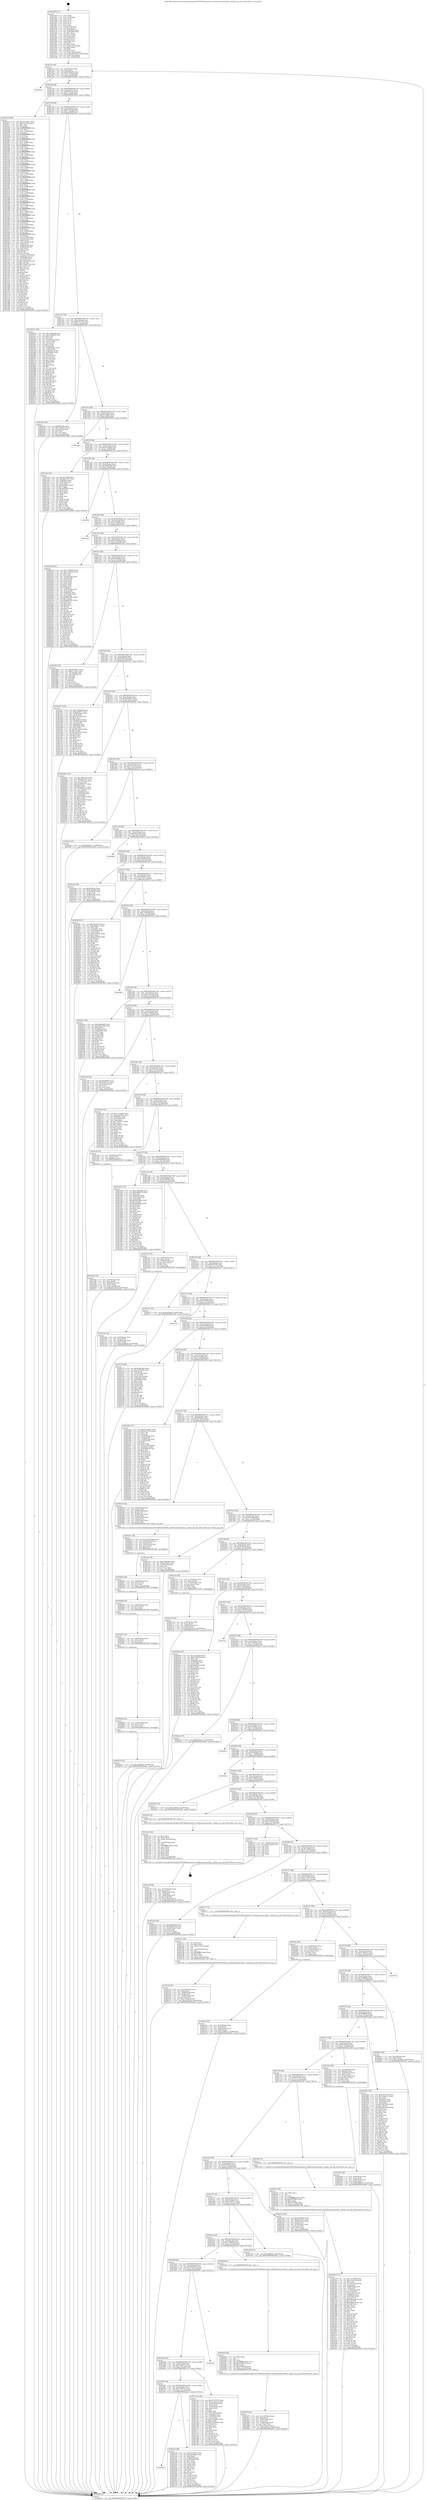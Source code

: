digraph "0x401260" {
  label = "0x401260 (/mnt/c/Users/mathe/Desktop/tcc/POCII/binaries/extr_h2olibcommonsocket.c_obtain_tcp_info_Final-ollvm.out::main(0))"
  labelloc = "t"
  node[shape=record]

  Entry [label="",width=0.3,height=0.3,shape=circle,fillcolor=black,style=filled]
  "0x4012cf" [label="{
     0x4012cf [32]\l
     | [instrs]\l
     &nbsp;&nbsp;0x4012cf \<+6\>: mov -0xc8(%rbp),%eax\l
     &nbsp;&nbsp;0x4012d5 \<+2\>: mov %eax,%ecx\l
     &nbsp;&nbsp;0x4012d7 \<+6\>: sub $0x8206ba82,%ecx\l
     &nbsp;&nbsp;0x4012dd \<+6\>: mov %eax,-0xdc(%rbp)\l
     &nbsp;&nbsp;0x4012e3 \<+6\>: mov %ecx,-0xe0(%rbp)\l
     &nbsp;&nbsp;0x4012e9 \<+6\>: je 000000000040292c \<main+0x16cc\>\l
  }"]
  "0x40292c" [label="{
     0x40292c\l
  }", style=dashed]
  "0x4012ef" [label="{
     0x4012ef [28]\l
     | [instrs]\l
     &nbsp;&nbsp;0x4012ef \<+5\>: jmp 00000000004012f4 \<main+0x94\>\l
     &nbsp;&nbsp;0x4012f4 \<+6\>: mov -0xdc(%rbp),%eax\l
     &nbsp;&nbsp;0x4012fa \<+5\>: sub $0x8772ecec,%eax\l
     &nbsp;&nbsp;0x4012ff \<+6\>: mov %eax,-0xe4(%rbp)\l
     &nbsp;&nbsp;0x401305 \<+6\>: je 00000000004018c2 \<main+0x662\>\l
  }"]
  Exit [label="",width=0.3,height=0.3,shape=circle,fillcolor=black,style=filled,peripheries=2]
  "0x4018c2" [label="{
     0x4018c2 [478]\l
     | [instrs]\l
     &nbsp;&nbsp;0x4018c2 \<+5\>: mov $0x37d3dd17,%eax\l
     &nbsp;&nbsp;0x4018c7 \<+5\>: mov $0xf7b7c48d,%ecx\l
     &nbsp;&nbsp;0x4018cc \<+2\>: mov $0x1,%dl\l
     &nbsp;&nbsp;0x4018ce \<+3\>: mov %rsp,%rsi\l
     &nbsp;&nbsp;0x4018d1 \<+4\>: add $0xfffffffffffffff0,%rsi\l
     &nbsp;&nbsp;0x4018d5 \<+3\>: mov %rsi,%rsp\l
     &nbsp;&nbsp;0x4018d8 \<+7\>: mov %rsi,-0xc0(%rbp)\l
     &nbsp;&nbsp;0x4018df \<+3\>: mov %rsp,%rsi\l
     &nbsp;&nbsp;0x4018e2 \<+4\>: add $0xfffffffffffffff0,%rsi\l
     &nbsp;&nbsp;0x4018e6 \<+3\>: mov %rsi,%rsp\l
     &nbsp;&nbsp;0x4018e9 \<+3\>: mov %rsp,%rdi\l
     &nbsp;&nbsp;0x4018ec \<+4\>: add $0xfffffffffffffff0,%rdi\l
     &nbsp;&nbsp;0x4018f0 \<+3\>: mov %rdi,%rsp\l
     &nbsp;&nbsp;0x4018f3 \<+7\>: mov %rdi,-0xb8(%rbp)\l
     &nbsp;&nbsp;0x4018fa \<+3\>: mov %rsp,%rdi\l
     &nbsp;&nbsp;0x4018fd \<+4\>: add $0xfffffffffffffff0,%rdi\l
     &nbsp;&nbsp;0x401901 \<+3\>: mov %rdi,%rsp\l
     &nbsp;&nbsp;0x401904 \<+7\>: mov %rdi,-0xb0(%rbp)\l
     &nbsp;&nbsp;0x40190b \<+3\>: mov %rsp,%rdi\l
     &nbsp;&nbsp;0x40190e \<+4\>: add $0xfffffffffffffff0,%rdi\l
     &nbsp;&nbsp;0x401912 \<+3\>: mov %rdi,%rsp\l
     &nbsp;&nbsp;0x401915 \<+7\>: mov %rdi,-0xa8(%rbp)\l
     &nbsp;&nbsp;0x40191c \<+3\>: mov %rsp,%rdi\l
     &nbsp;&nbsp;0x40191f \<+4\>: add $0xfffffffffffffff0,%rdi\l
     &nbsp;&nbsp;0x401923 \<+3\>: mov %rdi,%rsp\l
     &nbsp;&nbsp;0x401926 \<+7\>: mov %rdi,-0xa0(%rbp)\l
     &nbsp;&nbsp;0x40192d \<+3\>: mov %rsp,%rdi\l
     &nbsp;&nbsp;0x401930 \<+4\>: add $0xfffffffffffffff0,%rdi\l
     &nbsp;&nbsp;0x401934 \<+3\>: mov %rdi,%rsp\l
     &nbsp;&nbsp;0x401937 \<+7\>: mov %rdi,-0x98(%rbp)\l
     &nbsp;&nbsp;0x40193e \<+3\>: mov %rsp,%rdi\l
     &nbsp;&nbsp;0x401941 \<+4\>: add $0xfffffffffffffff0,%rdi\l
     &nbsp;&nbsp;0x401945 \<+3\>: mov %rdi,%rsp\l
     &nbsp;&nbsp;0x401948 \<+7\>: mov %rdi,-0x90(%rbp)\l
     &nbsp;&nbsp;0x40194f \<+3\>: mov %rsp,%rdi\l
     &nbsp;&nbsp;0x401952 \<+4\>: add $0xfffffffffffffff0,%rdi\l
     &nbsp;&nbsp;0x401956 \<+3\>: mov %rdi,%rsp\l
     &nbsp;&nbsp;0x401959 \<+7\>: mov %rdi,-0x88(%rbp)\l
     &nbsp;&nbsp;0x401960 \<+3\>: mov %rsp,%rdi\l
     &nbsp;&nbsp;0x401963 \<+4\>: add $0xfffffffffffffff0,%rdi\l
     &nbsp;&nbsp;0x401967 \<+3\>: mov %rdi,%rsp\l
     &nbsp;&nbsp;0x40196a \<+4\>: mov %rdi,-0x80(%rbp)\l
     &nbsp;&nbsp;0x40196e \<+3\>: mov %rsp,%rdi\l
     &nbsp;&nbsp;0x401971 \<+4\>: add $0xfffffffffffffff0,%rdi\l
     &nbsp;&nbsp;0x401975 \<+3\>: mov %rdi,%rsp\l
     &nbsp;&nbsp;0x401978 \<+4\>: mov %rdi,-0x78(%rbp)\l
     &nbsp;&nbsp;0x40197c \<+3\>: mov %rsp,%rdi\l
     &nbsp;&nbsp;0x40197f \<+4\>: add $0xfffffffffffffff0,%rdi\l
     &nbsp;&nbsp;0x401983 \<+3\>: mov %rdi,%rsp\l
     &nbsp;&nbsp;0x401986 \<+4\>: mov %rdi,-0x70(%rbp)\l
     &nbsp;&nbsp;0x40198a \<+3\>: mov %rsp,%rdi\l
     &nbsp;&nbsp;0x40198d \<+4\>: add $0xfffffffffffffff0,%rdi\l
     &nbsp;&nbsp;0x401991 \<+3\>: mov %rdi,%rsp\l
     &nbsp;&nbsp;0x401994 \<+4\>: mov %rdi,-0x68(%rbp)\l
     &nbsp;&nbsp;0x401998 \<+3\>: mov %rsp,%rdi\l
     &nbsp;&nbsp;0x40199b \<+4\>: add $0xfffffffffffffff0,%rdi\l
     &nbsp;&nbsp;0x40199f \<+3\>: mov %rdi,%rsp\l
     &nbsp;&nbsp;0x4019a2 \<+4\>: mov %rdi,-0x60(%rbp)\l
     &nbsp;&nbsp;0x4019a6 \<+3\>: mov %rsp,%rdi\l
     &nbsp;&nbsp;0x4019a9 \<+4\>: add $0xfffffffffffffff0,%rdi\l
     &nbsp;&nbsp;0x4019ad \<+3\>: mov %rdi,%rsp\l
     &nbsp;&nbsp;0x4019b0 \<+4\>: mov %rdi,-0x58(%rbp)\l
     &nbsp;&nbsp;0x4019b4 \<+3\>: mov %rsp,%rdi\l
     &nbsp;&nbsp;0x4019b7 \<+4\>: add $0xfffffffffffffff0,%rdi\l
     &nbsp;&nbsp;0x4019bb \<+3\>: mov %rdi,%rsp\l
     &nbsp;&nbsp;0x4019be \<+4\>: mov %rdi,-0x50(%rbp)\l
     &nbsp;&nbsp;0x4019c2 \<+3\>: mov %rsp,%rdi\l
     &nbsp;&nbsp;0x4019c5 \<+4\>: add $0xfffffffffffffff0,%rdi\l
     &nbsp;&nbsp;0x4019c9 \<+3\>: mov %rdi,%rsp\l
     &nbsp;&nbsp;0x4019cc \<+4\>: mov %rdi,-0x48(%rbp)\l
     &nbsp;&nbsp;0x4019d0 \<+3\>: mov %rsp,%rdi\l
     &nbsp;&nbsp;0x4019d3 \<+4\>: add $0xfffffffffffffff0,%rdi\l
     &nbsp;&nbsp;0x4019d7 \<+3\>: mov %rdi,%rsp\l
     &nbsp;&nbsp;0x4019da \<+4\>: mov %rdi,-0x40(%rbp)\l
     &nbsp;&nbsp;0x4019de \<+7\>: mov -0xc0(%rbp),%rdi\l
     &nbsp;&nbsp;0x4019e5 \<+6\>: movl $0x0,(%rdi)\l
     &nbsp;&nbsp;0x4019eb \<+7\>: mov -0xcc(%rbp),%r8d\l
     &nbsp;&nbsp;0x4019f2 \<+3\>: mov %r8d,(%rsi)\l
     &nbsp;&nbsp;0x4019f5 \<+7\>: mov -0xb8(%rbp),%rdi\l
     &nbsp;&nbsp;0x4019fc \<+7\>: mov -0xd8(%rbp),%r9\l
     &nbsp;&nbsp;0x401a03 \<+3\>: mov %r9,(%rdi)\l
     &nbsp;&nbsp;0x401a06 \<+3\>: cmpl $0x2,(%rsi)\l
     &nbsp;&nbsp;0x401a09 \<+4\>: setne %r10b\l
     &nbsp;&nbsp;0x401a0d \<+4\>: and $0x1,%r10b\l
     &nbsp;&nbsp;0x401a11 \<+4\>: mov %r10b,-0x35(%rbp)\l
     &nbsp;&nbsp;0x401a15 \<+8\>: mov 0x40505c,%r11d\l
     &nbsp;&nbsp;0x401a1d \<+7\>: mov 0x405060,%ebx\l
     &nbsp;&nbsp;0x401a24 \<+3\>: mov %r11d,%r14d\l
     &nbsp;&nbsp;0x401a27 \<+7\>: sub $0x75debf73,%r14d\l
     &nbsp;&nbsp;0x401a2e \<+4\>: sub $0x1,%r14d\l
     &nbsp;&nbsp;0x401a32 \<+7\>: add $0x75debf73,%r14d\l
     &nbsp;&nbsp;0x401a39 \<+4\>: imul %r14d,%r11d\l
     &nbsp;&nbsp;0x401a3d \<+4\>: and $0x1,%r11d\l
     &nbsp;&nbsp;0x401a41 \<+4\>: cmp $0x0,%r11d\l
     &nbsp;&nbsp;0x401a45 \<+4\>: sete %r10b\l
     &nbsp;&nbsp;0x401a49 \<+3\>: cmp $0xa,%ebx\l
     &nbsp;&nbsp;0x401a4c \<+4\>: setl %r15b\l
     &nbsp;&nbsp;0x401a50 \<+3\>: mov %r10b,%r12b\l
     &nbsp;&nbsp;0x401a53 \<+4\>: xor $0xff,%r12b\l
     &nbsp;&nbsp;0x401a57 \<+3\>: mov %r15b,%r13b\l
     &nbsp;&nbsp;0x401a5a \<+4\>: xor $0xff,%r13b\l
     &nbsp;&nbsp;0x401a5e \<+3\>: xor $0x0,%dl\l
     &nbsp;&nbsp;0x401a61 \<+3\>: mov %r12b,%sil\l
     &nbsp;&nbsp;0x401a64 \<+4\>: and $0x0,%sil\l
     &nbsp;&nbsp;0x401a68 \<+3\>: and %dl,%r10b\l
     &nbsp;&nbsp;0x401a6b \<+3\>: mov %r13b,%dil\l
     &nbsp;&nbsp;0x401a6e \<+4\>: and $0x0,%dil\l
     &nbsp;&nbsp;0x401a72 \<+3\>: and %dl,%r15b\l
     &nbsp;&nbsp;0x401a75 \<+3\>: or %r10b,%sil\l
     &nbsp;&nbsp;0x401a78 \<+3\>: or %r15b,%dil\l
     &nbsp;&nbsp;0x401a7b \<+3\>: xor %dil,%sil\l
     &nbsp;&nbsp;0x401a7e \<+3\>: or %r13b,%r12b\l
     &nbsp;&nbsp;0x401a81 \<+4\>: xor $0xff,%r12b\l
     &nbsp;&nbsp;0x401a85 \<+3\>: or $0x0,%dl\l
     &nbsp;&nbsp;0x401a88 \<+3\>: and %dl,%r12b\l
     &nbsp;&nbsp;0x401a8b \<+3\>: or %r12b,%sil\l
     &nbsp;&nbsp;0x401a8e \<+4\>: test $0x1,%sil\l
     &nbsp;&nbsp;0x401a92 \<+3\>: cmovne %ecx,%eax\l
     &nbsp;&nbsp;0x401a95 \<+6\>: mov %eax,-0xc8(%rbp)\l
     &nbsp;&nbsp;0x401a9b \<+5\>: jmp 0000000000402944 \<main+0x16e4\>\l
  }"]
  "0x40130b" [label="{
     0x40130b [28]\l
     | [instrs]\l
     &nbsp;&nbsp;0x40130b \<+5\>: jmp 0000000000401310 \<main+0xb0\>\l
     &nbsp;&nbsp;0x401310 \<+6\>: mov -0xdc(%rbp),%eax\l
     &nbsp;&nbsp;0x401316 \<+5\>: sub $0x877d2d49,%eax\l
     &nbsp;&nbsp;0x40131b \<+6\>: mov %eax,-0xe8(%rbp)\l
     &nbsp;&nbsp;0x401321 \<+6\>: je 0000000000402532 \<main+0x12d2\>\l
  }"]
  "0x402675" [label="{
     0x402675 [15]\l
     | [instrs]\l
     &nbsp;&nbsp;0x402675 \<+10\>: movl $0x3ad899da,-0xc8(%rbp)\l
     &nbsp;&nbsp;0x40267f \<+5\>: jmp 0000000000402944 \<main+0x16e4\>\l
  }"]
  "0x402532" [label="{
     0x402532 [165]\l
     | [instrs]\l
     &nbsp;&nbsp;0x402532 \<+5\>: mov $0xc752ebd9,%eax\l
     &nbsp;&nbsp;0x402537 \<+5\>: mov $0x1a28825f,%ecx\l
     &nbsp;&nbsp;0x40253c \<+2\>: mov $0x1,%dl\l
     &nbsp;&nbsp;0x40253e \<+2\>: xor %esi,%esi\l
     &nbsp;&nbsp;0x402540 \<+4\>: mov -0x48(%rbp),%rdi\l
     &nbsp;&nbsp;0x402544 \<+3\>: mov (%rdi),%r8d\l
     &nbsp;&nbsp;0x402547 \<+3\>: mov %esi,%r9d\l
     &nbsp;&nbsp;0x40254a \<+4\>: sub $0x1,%r9d\l
     &nbsp;&nbsp;0x40254e \<+3\>: sub %r9d,%r8d\l
     &nbsp;&nbsp;0x402551 \<+4\>: mov -0x48(%rbp),%rdi\l
     &nbsp;&nbsp;0x402555 \<+3\>: mov %r8d,(%rdi)\l
     &nbsp;&nbsp;0x402558 \<+8\>: mov 0x40505c,%r8d\l
     &nbsp;&nbsp;0x402560 \<+8\>: mov 0x405060,%r9d\l
     &nbsp;&nbsp;0x402568 \<+3\>: sub $0x1,%esi\l
     &nbsp;&nbsp;0x40256b \<+3\>: mov %r8d,%r10d\l
     &nbsp;&nbsp;0x40256e \<+3\>: add %esi,%r10d\l
     &nbsp;&nbsp;0x402571 \<+4\>: imul %r10d,%r8d\l
     &nbsp;&nbsp;0x402575 \<+4\>: and $0x1,%r8d\l
     &nbsp;&nbsp;0x402579 \<+4\>: cmp $0x0,%r8d\l
     &nbsp;&nbsp;0x40257d \<+4\>: sete %r11b\l
     &nbsp;&nbsp;0x402581 \<+4\>: cmp $0xa,%r9d\l
     &nbsp;&nbsp;0x402585 \<+3\>: setl %bl\l
     &nbsp;&nbsp;0x402588 \<+3\>: mov %r11b,%r14b\l
     &nbsp;&nbsp;0x40258b \<+4\>: xor $0xff,%r14b\l
     &nbsp;&nbsp;0x40258f \<+3\>: mov %bl,%r15b\l
     &nbsp;&nbsp;0x402592 \<+4\>: xor $0xff,%r15b\l
     &nbsp;&nbsp;0x402596 \<+3\>: xor $0x0,%dl\l
     &nbsp;&nbsp;0x402599 \<+3\>: mov %r14b,%r12b\l
     &nbsp;&nbsp;0x40259c \<+4\>: and $0x0,%r12b\l
     &nbsp;&nbsp;0x4025a0 \<+3\>: and %dl,%r11b\l
     &nbsp;&nbsp;0x4025a3 \<+3\>: mov %r15b,%r13b\l
     &nbsp;&nbsp;0x4025a6 \<+4\>: and $0x0,%r13b\l
     &nbsp;&nbsp;0x4025aa \<+2\>: and %dl,%bl\l
     &nbsp;&nbsp;0x4025ac \<+3\>: or %r11b,%r12b\l
     &nbsp;&nbsp;0x4025af \<+3\>: or %bl,%r13b\l
     &nbsp;&nbsp;0x4025b2 \<+3\>: xor %r13b,%r12b\l
     &nbsp;&nbsp;0x4025b5 \<+3\>: or %r15b,%r14b\l
     &nbsp;&nbsp;0x4025b8 \<+4\>: xor $0xff,%r14b\l
     &nbsp;&nbsp;0x4025bc \<+3\>: or $0x0,%dl\l
     &nbsp;&nbsp;0x4025bf \<+3\>: and %dl,%r14b\l
     &nbsp;&nbsp;0x4025c2 \<+3\>: or %r14b,%r12b\l
     &nbsp;&nbsp;0x4025c5 \<+4\>: test $0x1,%r12b\l
     &nbsp;&nbsp;0x4025c9 \<+3\>: cmovne %ecx,%eax\l
     &nbsp;&nbsp;0x4025cc \<+6\>: mov %eax,-0xc8(%rbp)\l
     &nbsp;&nbsp;0x4025d2 \<+5\>: jmp 0000000000402944 \<main+0x16e4\>\l
  }"]
  "0x401327" [label="{
     0x401327 [28]\l
     | [instrs]\l
     &nbsp;&nbsp;0x401327 \<+5\>: jmp 000000000040132c \<main+0xcc\>\l
     &nbsp;&nbsp;0x40132c \<+6\>: mov -0xdc(%rbp),%eax\l
     &nbsp;&nbsp;0x401332 \<+5\>: sub $0x8a743732,%eax\l
     &nbsp;&nbsp;0x401337 \<+6\>: mov %eax,-0xec(%rbp)\l
     &nbsp;&nbsp;0x40133d \<+6\>: je 000000000040242b \<main+0x11cb\>\l
  }"]
  "0x402666" [label="{
     0x402666 [15]\l
     | [instrs]\l
     &nbsp;&nbsp;0x402666 \<+4\>: mov -0x50(%rbp),%rcx\l
     &nbsp;&nbsp;0x40266a \<+3\>: mov (%rcx),%rcx\l
     &nbsp;&nbsp;0x40266d \<+3\>: mov %rcx,%rdi\l
     &nbsp;&nbsp;0x402670 \<+5\>: call 0000000000401030 \<free@plt\>\l
     | [calls]\l
     &nbsp;&nbsp;0x401030 \{1\} (unknown)\l
  }"]
  "0x40242b" [label="{
     0x40242b [30]\l
     | [instrs]\l
     &nbsp;&nbsp;0x40242b \<+5\>: mov $0xf69f4d8a,%eax\l
     &nbsp;&nbsp;0x402430 \<+5\>: mov $0x71b0b016,%ecx\l
     &nbsp;&nbsp;0x402435 \<+3\>: mov -0x2d(%rbp),%dl\l
     &nbsp;&nbsp;0x402438 \<+3\>: test $0x1,%dl\l
     &nbsp;&nbsp;0x40243b \<+3\>: cmovne %ecx,%eax\l
     &nbsp;&nbsp;0x40243e \<+6\>: mov %eax,-0xc8(%rbp)\l
     &nbsp;&nbsp;0x402444 \<+5\>: jmp 0000000000402944 \<main+0x16e4\>\l
  }"]
  "0x401343" [label="{
     0x401343 [28]\l
     | [instrs]\l
     &nbsp;&nbsp;0x401343 \<+5\>: jmp 0000000000401348 \<main+0xe8\>\l
     &nbsp;&nbsp;0x401348 \<+6\>: mov -0xdc(%rbp),%eax\l
     &nbsp;&nbsp;0x40134e \<+5\>: sub $0x9572b8e7,%eax\l
     &nbsp;&nbsp;0x401353 \<+6\>: mov %eax,-0xf0(%rbp)\l
     &nbsp;&nbsp;0x401359 \<+6\>: je 00000000004028e5 \<main+0x1685\>\l
  }"]
  "0x402657" [label="{
     0x402657 [15]\l
     | [instrs]\l
     &nbsp;&nbsp;0x402657 \<+4\>: mov -0x68(%rbp),%rcx\l
     &nbsp;&nbsp;0x40265b \<+3\>: mov (%rcx),%rcx\l
     &nbsp;&nbsp;0x40265e \<+3\>: mov %rcx,%rdi\l
     &nbsp;&nbsp;0x402661 \<+5\>: call 0000000000401030 \<free@plt\>\l
     | [calls]\l
     &nbsp;&nbsp;0x401030 \{1\} (unknown)\l
  }"]
  "0x4028e5" [label="{
     0x4028e5\l
  }", style=dashed]
  "0x40135f" [label="{
     0x40135f [28]\l
     | [instrs]\l
     &nbsp;&nbsp;0x40135f \<+5\>: jmp 0000000000401364 \<main+0x104\>\l
     &nbsp;&nbsp;0x401364 \<+6\>: mov -0xdc(%rbp),%eax\l
     &nbsp;&nbsp;0x40136a \<+5\>: sub $0x97abc89b,%eax\l
     &nbsp;&nbsp;0x40136f \<+6\>: mov %eax,-0xf4(%rbp)\l
     &nbsp;&nbsp;0x401375 \<+6\>: je 0000000000401eb1 \<main+0xc51\>\l
  }"]
  "0x402648" [label="{
     0x402648 [15]\l
     | [instrs]\l
     &nbsp;&nbsp;0x402648 \<+4\>: mov -0x80(%rbp),%rcx\l
     &nbsp;&nbsp;0x40264c \<+3\>: mov (%rcx),%rcx\l
     &nbsp;&nbsp;0x40264f \<+3\>: mov %rcx,%rdi\l
     &nbsp;&nbsp;0x402652 \<+5\>: call 0000000000401030 \<free@plt\>\l
     | [calls]\l
     &nbsp;&nbsp;0x401030 \{1\} (unknown)\l
  }"]
  "0x401eb1" [label="{
     0x401eb1 [91]\l
     | [instrs]\l
     &nbsp;&nbsp;0x401eb1 \<+5\>: mov $0x157ef58a,%eax\l
     &nbsp;&nbsp;0x401eb6 \<+5\>: mov $0x585c7557,%ecx\l
     &nbsp;&nbsp;0x401ebb \<+7\>: mov 0x40505c,%edx\l
     &nbsp;&nbsp;0x401ec2 \<+7\>: mov 0x405060,%esi\l
     &nbsp;&nbsp;0x401ec9 \<+2\>: mov %edx,%edi\l
     &nbsp;&nbsp;0x401ecb \<+6\>: add $0xab58f31a,%edi\l
     &nbsp;&nbsp;0x401ed1 \<+3\>: sub $0x1,%edi\l
     &nbsp;&nbsp;0x401ed4 \<+6\>: sub $0xab58f31a,%edi\l
     &nbsp;&nbsp;0x401eda \<+3\>: imul %edi,%edx\l
     &nbsp;&nbsp;0x401edd \<+3\>: and $0x1,%edx\l
     &nbsp;&nbsp;0x401ee0 \<+3\>: cmp $0x0,%edx\l
     &nbsp;&nbsp;0x401ee3 \<+4\>: sete %r8b\l
     &nbsp;&nbsp;0x401ee7 \<+3\>: cmp $0xa,%esi\l
     &nbsp;&nbsp;0x401eea \<+4\>: setl %r9b\l
     &nbsp;&nbsp;0x401eee \<+3\>: mov %r8b,%r10b\l
     &nbsp;&nbsp;0x401ef1 \<+3\>: and %r9b,%r10b\l
     &nbsp;&nbsp;0x401ef4 \<+3\>: xor %r9b,%r8b\l
     &nbsp;&nbsp;0x401ef7 \<+3\>: or %r8b,%r10b\l
     &nbsp;&nbsp;0x401efa \<+4\>: test $0x1,%r10b\l
     &nbsp;&nbsp;0x401efe \<+3\>: cmovne %ecx,%eax\l
     &nbsp;&nbsp;0x401f01 \<+6\>: mov %eax,-0xc8(%rbp)\l
     &nbsp;&nbsp;0x401f07 \<+5\>: jmp 0000000000402944 \<main+0x16e4\>\l
  }"]
  "0x40137b" [label="{
     0x40137b [28]\l
     | [instrs]\l
     &nbsp;&nbsp;0x40137b \<+5\>: jmp 0000000000401380 \<main+0x120\>\l
     &nbsp;&nbsp;0x401380 \<+6\>: mov -0xdc(%rbp),%eax\l
     &nbsp;&nbsp;0x401386 \<+5\>: sub $0xa892678d,%eax\l
     &nbsp;&nbsp;0x40138b \<+6\>: mov %eax,-0xf8(%rbp)\l
     &nbsp;&nbsp;0x401391 \<+6\>: je 0000000000402684 \<main+0x1424\>\l
  }"]
  "0x402630" [label="{
     0x402630 [24]\l
     | [instrs]\l
     &nbsp;&nbsp;0x402630 \<+7\>: mov -0x98(%rbp),%rcx\l
     &nbsp;&nbsp;0x402637 \<+3\>: mov (%rcx),%rcx\l
     &nbsp;&nbsp;0x40263a \<+3\>: mov %rcx,%rdi\l
     &nbsp;&nbsp;0x40263d \<+6\>: mov %eax,-0x1c8(%rbp)\l
     &nbsp;&nbsp;0x402643 \<+5\>: call 0000000000401030 \<free@plt\>\l
     | [calls]\l
     &nbsp;&nbsp;0x401030 \{1\} (unknown)\l
  }"]
  "0x402684" [label="{
     0x402684\l
  }", style=dashed]
  "0x401397" [label="{
     0x401397 [28]\l
     | [instrs]\l
     &nbsp;&nbsp;0x401397 \<+5\>: jmp 000000000040139c \<main+0x13c\>\l
     &nbsp;&nbsp;0x40139c \<+6\>: mov -0xdc(%rbp),%eax\l
     &nbsp;&nbsp;0x4013a2 \<+5\>: sub $0xaccf564e,%eax\l
     &nbsp;&nbsp;0x4013a7 \<+6\>: mov %eax,-0xfc(%rbp)\l
     &nbsp;&nbsp;0x4013ad \<+6\>: je 0000000000401abe \<main+0x85e\>\l
  }"]
  "0x402613" [label="{
     0x402613 [29]\l
     | [instrs]\l
     &nbsp;&nbsp;0x402613 \<+10\>: movabs $0x4030b6,%rdi\l
     &nbsp;&nbsp;0x40261d \<+4\>: mov -0x40(%rbp),%rcx\l
     &nbsp;&nbsp;0x402621 \<+2\>: mov %eax,(%rcx)\l
     &nbsp;&nbsp;0x402623 \<+4\>: mov -0x40(%rbp),%rcx\l
     &nbsp;&nbsp;0x402627 \<+2\>: mov (%rcx),%esi\l
     &nbsp;&nbsp;0x402629 \<+2\>: mov $0x0,%al\l
     &nbsp;&nbsp;0x40262b \<+5\>: call 0000000000401040 \<printf@plt\>\l
     | [calls]\l
     &nbsp;&nbsp;0x401040 \{1\} (unknown)\l
  }"]
  "0x401abe" [label="{
     0x401abe\l
  }", style=dashed]
  "0x4013b3" [label="{
     0x4013b3 [28]\l
     | [instrs]\l
     &nbsp;&nbsp;0x4013b3 \<+5\>: jmp 00000000004013b8 \<main+0x158\>\l
     &nbsp;&nbsp;0x4013b8 \<+6\>: mov -0xdc(%rbp),%eax\l
     &nbsp;&nbsp;0x4013be \<+5\>: sub $0xb3d55b2d,%eax\l
     &nbsp;&nbsp;0x4013c3 \<+6\>: mov %eax,-0x100(%rbp)\l
     &nbsp;&nbsp;0x4013c9 \<+6\>: je 000000000040222d \<main+0xfcd\>\l
  }"]
  "0x402476" [label="{
     0x402476 [41]\l
     | [instrs]\l
     &nbsp;&nbsp;0x402476 \<+6\>: mov -0x1c4(%rbp),%ecx\l
     &nbsp;&nbsp;0x40247c \<+3\>: imul %eax,%ecx\l
     &nbsp;&nbsp;0x40247f \<+4\>: mov -0x50(%rbp),%rsi\l
     &nbsp;&nbsp;0x402483 \<+3\>: mov (%rsi),%rsi\l
     &nbsp;&nbsp;0x402486 \<+4\>: mov -0x48(%rbp),%rdi\l
     &nbsp;&nbsp;0x40248a \<+3\>: movslq (%rdi),%rdi\l
     &nbsp;&nbsp;0x40248d \<+3\>: mov %ecx,(%rsi,%rdi,4)\l
     &nbsp;&nbsp;0x402490 \<+10\>: movl $0x6c01c8d,-0xc8(%rbp)\l
     &nbsp;&nbsp;0x40249a \<+5\>: jmp 0000000000402944 \<main+0x16e4\>\l
  }"]
  "0x40222d" [label="{
     0x40222d [181]\l
     | [instrs]\l
     &nbsp;&nbsp;0x40222d \<+5\>: mov $0x1770f408,%eax\l
     &nbsp;&nbsp;0x402232 \<+5\>: mov $0x13cf602e,%ecx\l
     &nbsp;&nbsp;0x402237 \<+2\>: mov $0x1,%dl\l
     &nbsp;&nbsp;0x402239 \<+2\>: xor %esi,%esi\l
     &nbsp;&nbsp;0x40223b \<+4\>: mov -0x60(%rbp),%rdi\l
     &nbsp;&nbsp;0x40223f \<+3\>: mov (%rdi),%r8d\l
     &nbsp;&nbsp;0x402242 \<+3\>: mov %esi,%r9d\l
     &nbsp;&nbsp;0x402245 \<+3\>: sub %r8d,%r9d\l
     &nbsp;&nbsp;0x402248 \<+3\>: mov %esi,%r8d\l
     &nbsp;&nbsp;0x40224b \<+4\>: sub $0x1,%r8d\l
     &nbsp;&nbsp;0x40224f \<+3\>: add %r8d,%r9d\l
     &nbsp;&nbsp;0x402252 \<+3\>: sub %r9d,%esi\l
     &nbsp;&nbsp;0x402255 \<+4\>: mov -0x60(%rbp),%rdi\l
     &nbsp;&nbsp;0x402259 \<+2\>: mov %esi,(%rdi)\l
     &nbsp;&nbsp;0x40225b \<+7\>: mov 0x40505c,%esi\l
     &nbsp;&nbsp;0x402262 \<+8\>: mov 0x405060,%r8d\l
     &nbsp;&nbsp;0x40226a \<+3\>: mov %esi,%r9d\l
     &nbsp;&nbsp;0x40226d \<+7\>: add $0x80847ff1,%r9d\l
     &nbsp;&nbsp;0x402274 \<+4\>: sub $0x1,%r9d\l
     &nbsp;&nbsp;0x402278 \<+7\>: sub $0x80847ff1,%r9d\l
     &nbsp;&nbsp;0x40227f \<+4\>: imul %r9d,%esi\l
     &nbsp;&nbsp;0x402283 \<+3\>: and $0x1,%esi\l
     &nbsp;&nbsp;0x402286 \<+3\>: cmp $0x0,%esi\l
     &nbsp;&nbsp;0x402289 \<+4\>: sete %r10b\l
     &nbsp;&nbsp;0x40228d \<+4\>: cmp $0xa,%r8d\l
     &nbsp;&nbsp;0x402291 \<+4\>: setl %r11b\l
     &nbsp;&nbsp;0x402295 \<+3\>: mov %r10b,%bl\l
     &nbsp;&nbsp;0x402298 \<+3\>: xor $0xff,%bl\l
     &nbsp;&nbsp;0x40229b \<+3\>: mov %r11b,%r14b\l
     &nbsp;&nbsp;0x40229e \<+4\>: xor $0xff,%r14b\l
     &nbsp;&nbsp;0x4022a2 \<+3\>: xor $0x1,%dl\l
     &nbsp;&nbsp;0x4022a5 \<+3\>: mov %bl,%r15b\l
     &nbsp;&nbsp;0x4022a8 \<+4\>: and $0xff,%r15b\l
     &nbsp;&nbsp;0x4022ac \<+3\>: and %dl,%r10b\l
     &nbsp;&nbsp;0x4022af \<+3\>: mov %r14b,%r12b\l
     &nbsp;&nbsp;0x4022b2 \<+4\>: and $0xff,%r12b\l
     &nbsp;&nbsp;0x4022b6 \<+3\>: and %dl,%r11b\l
     &nbsp;&nbsp;0x4022b9 \<+3\>: or %r10b,%r15b\l
     &nbsp;&nbsp;0x4022bc \<+3\>: or %r11b,%r12b\l
     &nbsp;&nbsp;0x4022bf \<+3\>: xor %r12b,%r15b\l
     &nbsp;&nbsp;0x4022c2 \<+3\>: or %r14b,%bl\l
     &nbsp;&nbsp;0x4022c5 \<+3\>: xor $0xff,%bl\l
     &nbsp;&nbsp;0x4022c8 \<+3\>: or $0x1,%dl\l
     &nbsp;&nbsp;0x4022cb \<+2\>: and %dl,%bl\l
     &nbsp;&nbsp;0x4022cd \<+3\>: or %bl,%r15b\l
     &nbsp;&nbsp;0x4022d0 \<+4\>: test $0x1,%r15b\l
     &nbsp;&nbsp;0x4022d4 \<+3\>: cmovne %ecx,%eax\l
     &nbsp;&nbsp;0x4022d7 \<+6\>: mov %eax,-0xc8(%rbp)\l
     &nbsp;&nbsp;0x4022dd \<+5\>: jmp 0000000000402944 \<main+0x16e4\>\l
  }"]
  "0x4013cf" [label="{
     0x4013cf [28]\l
     | [instrs]\l
     &nbsp;&nbsp;0x4013cf \<+5\>: jmp 00000000004013d4 \<main+0x174\>\l
     &nbsp;&nbsp;0x4013d4 \<+6\>: mov -0xdc(%rbp),%eax\l
     &nbsp;&nbsp;0x4013da \<+5\>: sub $0xb49c0022,%eax\l
     &nbsp;&nbsp;0x4013df \<+6\>: mov %eax,-0x104(%rbp)\l
     &nbsp;&nbsp;0x4013e5 \<+6\>: je 000000000040188d \<main+0x62d\>\l
  }"]
  "0x40244e" [label="{
     0x40244e [40]\l
     | [instrs]\l
     &nbsp;&nbsp;0x40244e \<+5\>: mov $0x2,%ecx\l
     &nbsp;&nbsp;0x402453 \<+1\>: cltd\l
     &nbsp;&nbsp;0x402454 \<+2\>: idiv %ecx\l
     &nbsp;&nbsp;0x402456 \<+6\>: imul $0xfffffffe,%edx,%ecx\l
     &nbsp;&nbsp;0x40245c \<+6\>: add $0xed78043d,%ecx\l
     &nbsp;&nbsp;0x402462 \<+3\>: add $0x1,%ecx\l
     &nbsp;&nbsp;0x402465 \<+6\>: sub $0xed78043d,%ecx\l
     &nbsp;&nbsp;0x40246b \<+6\>: mov %ecx,-0x1c4(%rbp)\l
     &nbsp;&nbsp;0x402471 \<+5\>: call 0000000000401160 \<next_i\>\l
     | [calls]\l
     &nbsp;&nbsp;0x401160 \{1\} (/mnt/c/Users/mathe/Desktop/tcc/POCII/binaries/extr_h2olibcommonsocket.c_obtain_tcp_info_Final-ollvm.out::next_i)\l
  }"]
  "0x40188d" [label="{
     0x40188d [53]\l
     | [instrs]\l
     &nbsp;&nbsp;0x40188d \<+5\>: mov $0x37d3dd17,%eax\l
     &nbsp;&nbsp;0x401892 \<+5\>: mov $0x8772ecec,%ecx\l
     &nbsp;&nbsp;0x401897 \<+6\>: mov -0xc2(%rbp),%dl\l
     &nbsp;&nbsp;0x40189d \<+7\>: mov -0xc1(%rbp),%sil\l
     &nbsp;&nbsp;0x4018a4 \<+3\>: mov %dl,%dil\l
     &nbsp;&nbsp;0x4018a7 \<+3\>: and %sil,%dil\l
     &nbsp;&nbsp;0x4018aa \<+3\>: xor %sil,%dl\l
     &nbsp;&nbsp;0x4018ad \<+3\>: or %dl,%dil\l
     &nbsp;&nbsp;0x4018b0 \<+4\>: test $0x1,%dil\l
     &nbsp;&nbsp;0x4018b4 \<+3\>: cmovne %ecx,%eax\l
     &nbsp;&nbsp;0x4018b7 \<+6\>: mov %eax,-0xc8(%rbp)\l
     &nbsp;&nbsp;0x4018bd \<+5\>: jmp 0000000000402944 \<main+0x16e4\>\l
  }"]
  "0x4013eb" [label="{
     0x4013eb [28]\l
     | [instrs]\l
     &nbsp;&nbsp;0x4013eb \<+5\>: jmp 00000000004013f0 \<main+0x190\>\l
     &nbsp;&nbsp;0x4013f0 \<+6\>: mov -0xdc(%rbp),%eax\l
     &nbsp;&nbsp;0x4013f6 \<+5\>: sub $0xbd488a70,%eax\l
     &nbsp;&nbsp;0x4013fb \<+6\>: mov %eax,-0x108(%rbp)\l
     &nbsp;&nbsp;0x401401 \<+6\>: je 0000000000401db7 \<main+0xb57\>\l
  }"]
  "0x402944" [label="{
     0x402944 [5]\l
     | [instrs]\l
     &nbsp;&nbsp;0x402944 \<+5\>: jmp 00000000004012cf \<main+0x6f\>\l
  }"]
  "0x401260" [label="{
     0x401260 [111]\l
     | [instrs]\l
     &nbsp;&nbsp;0x401260 \<+1\>: push %rbp\l
     &nbsp;&nbsp;0x401261 \<+3\>: mov %rsp,%rbp\l
     &nbsp;&nbsp;0x401264 \<+2\>: push %r15\l
     &nbsp;&nbsp;0x401266 \<+2\>: push %r14\l
     &nbsp;&nbsp;0x401268 \<+2\>: push %r13\l
     &nbsp;&nbsp;0x40126a \<+2\>: push %r12\l
     &nbsp;&nbsp;0x40126c \<+1\>: push %rbx\l
     &nbsp;&nbsp;0x40126d \<+7\>: sub $0x1d8,%rsp\l
     &nbsp;&nbsp;0x401274 \<+2\>: xor %eax,%eax\l
     &nbsp;&nbsp;0x401276 \<+7\>: mov 0x40505c,%ecx\l
     &nbsp;&nbsp;0x40127d \<+7\>: mov 0x405060,%edx\l
     &nbsp;&nbsp;0x401284 \<+3\>: sub $0x1,%eax\l
     &nbsp;&nbsp;0x401287 \<+3\>: mov %ecx,%r8d\l
     &nbsp;&nbsp;0x40128a \<+3\>: add %eax,%r8d\l
     &nbsp;&nbsp;0x40128d \<+4\>: imul %r8d,%ecx\l
     &nbsp;&nbsp;0x401291 \<+3\>: and $0x1,%ecx\l
     &nbsp;&nbsp;0x401294 \<+3\>: cmp $0x0,%ecx\l
     &nbsp;&nbsp;0x401297 \<+4\>: sete %r9b\l
     &nbsp;&nbsp;0x40129b \<+4\>: and $0x1,%r9b\l
     &nbsp;&nbsp;0x40129f \<+7\>: mov %r9b,-0xc2(%rbp)\l
     &nbsp;&nbsp;0x4012a6 \<+3\>: cmp $0xa,%edx\l
     &nbsp;&nbsp;0x4012a9 \<+4\>: setl %r9b\l
     &nbsp;&nbsp;0x4012ad \<+4\>: and $0x1,%r9b\l
     &nbsp;&nbsp;0x4012b1 \<+7\>: mov %r9b,-0xc1(%rbp)\l
     &nbsp;&nbsp;0x4012b8 \<+10\>: movl $0xb49c0022,-0xc8(%rbp)\l
     &nbsp;&nbsp;0x4012c2 \<+6\>: mov %edi,-0xcc(%rbp)\l
     &nbsp;&nbsp;0x4012c8 \<+7\>: mov %rsi,-0xd8(%rbp)\l
  }"]
  "0x401883" [label="{
     0x401883\l
  }", style=dashed]
  "0x40232e" [label="{
     0x40232e [86]\l
     | [instrs]\l
     &nbsp;&nbsp;0x40232e \<+5\>: mov $0x9572b8e7,%eax\l
     &nbsp;&nbsp;0x402333 \<+5\>: mov $0xea61efe8,%ecx\l
     &nbsp;&nbsp;0x402338 \<+2\>: xor %edx,%edx\l
     &nbsp;&nbsp;0x40233a \<+7\>: mov 0x40505c,%esi\l
     &nbsp;&nbsp;0x402341 \<+7\>: mov 0x405060,%edi\l
     &nbsp;&nbsp;0x402348 \<+3\>: sub $0x1,%edx\l
     &nbsp;&nbsp;0x40234b \<+3\>: mov %esi,%r8d\l
     &nbsp;&nbsp;0x40234e \<+3\>: add %edx,%r8d\l
     &nbsp;&nbsp;0x402351 \<+4\>: imul %r8d,%esi\l
     &nbsp;&nbsp;0x402355 \<+3\>: and $0x1,%esi\l
     &nbsp;&nbsp;0x402358 \<+3\>: cmp $0x0,%esi\l
     &nbsp;&nbsp;0x40235b \<+4\>: sete %r9b\l
     &nbsp;&nbsp;0x40235f \<+3\>: cmp $0xa,%edi\l
     &nbsp;&nbsp;0x402362 \<+4\>: setl %r10b\l
     &nbsp;&nbsp;0x402366 \<+3\>: mov %r9b,%r11b\l
     &nbsp;&nbsp;0x402369 \<+3\>: and %r10b,%r11b\l
     &nbsp;&nbsp;0x40236c \<+3\>: xor %r10b,%r9b\l
     &nbsp;&nbsp;0x40236f \<+3\>: or %r9b,%r11b\l
     &nbsp;&nbsp;0x402372 \<+4\>: test $0x1,%r11b\l
     &nbsp;&nbsp;0x402376 \<+3\>: cmovne %ecx,%eax\l
     &nbsp;&nbsp;0x402379 \<+6\>: mov %eax,-0xc8(%rbp)\l
     &nbsp;&nbsp;0x40237f \<+5\>: jmp 0000000000402944 \<main+0x16e4\>\l
  }"]
  "0x401db7" [label="{
     0x401db7 [129]\l
     | [instrs]\l
     &nbsp;&nbsp;0x401db7 \<+5\>: mov $0x13a0bd59,%eax\l
     &nbsp;&nbsp;0x401dbc \<+5\>: mov $0x6a938517,%ecx\l
     &nbsp;&nbsp;0x401dc1 \<+7\>: mov -0x90(%rbp),%rdx\l
     &nbsp;&nbsp;0x401dc8 \<+2\>: mov (%rdx),%esi\l
     &nbsp;&nbsp;0x401dca \<+6\>: add $0x31d4c2c6,%esi\l
     &nbsp;&nbsp;0x401dd0 \<+3\>: add $0x1,%esi\l
     &nbsp;&nbsp;0x401dd3 \<+6\>: sub $0x31d4c2c6,%esi\l
     &nbsp;&nbsp;0x401dd9 \<+7\>: mov -0x90(%rbp),%rdx\l
     &nbsp;&nbsp;0x401de0 \<+2\>: mov %esi,(%rdx)\l
     &nbsp;&nbsp;0x401de2 \<+7\>: mov 0x40505c,%esi\l
     &nbsp;&nbsp;0x401de9 \<+7\>: mov 0x405060,%edi\l
     &nbsp;&nbsp;0x401df0 \<+3\>: mov %esi,%r8d\l
     &nbsp;&nbsp;0x401df3 \<+7\>: sub $0x34c31670,%r8d\l
     &nbsp;&nbsp;0x401dfa \<+4\>: sub $0x1,%r8d\l
     &nbsp;&nbsp;0x401dfe \<+7\>: add $0x34c31670,%r8d\l
     &nbsp;&nbsp;0x401e05 \<+4\>: imul %r8d,%esi\l
     &nbsp;&nbsp;0x401e09 \<+3\>: and $0x1,%esi\l
     &nbsp;&nbsp;0x401e0c \<+3\>: cmp $0x0,%esi\l
     &nbsp;&nbsp;0x401e0f \<+4\>: sete %r9b\l
     &nbsp;&nbsp;0x401e13 \<+3\>: cmp $0xa,%edi\l
     &nbsp;&nbsp;0x401e16 \<+4\>: setl %r10b\l
     &nbsp;&nbsp;0x401e1a \<+3\>: mov %r9b,%r11b\l
     &nbsp;&nbsp;0x401e1d \<+3\>: and %r10b,%r11b\l
     &nbsp;&nbsp;0x401e20 \<+3\>: xor %r10b,%r9b\l
     &nbsp;&nbsp;0x401e23 \<+3\>: or %r9b,%r11b\l
     &nbsp;&nbsp;0x401e26 \<+4\>: test $0x1,%r11b\l
     &nbsp;&nbsp;0x401e2a \<+3\>: cmovne %ecx,%eax\l
     &nbsp;&nbsp;0x401e2d \<+6\>: mov %eax,-0xc8(%rbp)\l
     &nbsp;&nbsp;0x401e33 \<+5\>: jmp 0000000000402944 \<main+0x16e4\>\l
  }"]
  "0x401407" [label="{
     0x401407 [28]\l
     | [instrs]\l
     &nbsp;&nbsp;0x401407 \<+5\>: jmp 000000000040140c \<main+0x1ac\>\l
     &nbsp;&nbsp;0x40140c \<+6\>: mov -0xdc(%rbp),%eax\l
     &nbsp;&nbsp;0x401412 \<+5\>: sub $0xbdbdf457,%eax\l
     &nbsp;&nbsp;0x401417 \<+6\>: mov %eax,-0x10c(%rbp)\l
     &nbsp;&nbsp;0x40141d \<+6\>: je 000000000040208c \<main+0xe2c\>\l
  }"]
  "0x40230e" [label="{
     0x40230e [32]\l
     | [instrs]\l
     &nbsp;&nbsp;0x40230e \<+4\>: mov -0x50(%rbp),%rdi\l
     &nbsp;&nbsp;0x402312 \<+3\>: mov %rax,(%rdi)\l
     &nbsp;&nbsp;0x402315 \<+4\>: mov -0x48(%rbp),%rax\l
     &nbsp;&nbsp;0x402319 \<+6\>: movl $0x0,(%rax)\l
     &nbsp;&nbsp;0x40231f \<+10\>: movl $0x7cb987ee,-0xc8(%rbp)\l
     &nbsp;&nbsp;0x402329 \<+5\>: jmp 0000000000402944 \<main+0x16e4\>\l
  }"]
  "0x40208c" [label="{
     0x40208c [123]\l
     | [instrs]\l
     &nbsp;&nbsp;0x40208c \<+5\>: mov $0x79d36570,%eax\l
     &nbsp;&nbsp;0x402091 \<+5\>: mov $0xdf5b79f7,%ecx\l
     &nbsp;&nbsp;0x402096 \<+4\>: mov -0x78(%rbp),%rdx\l
     &nbsp;&nbsp;0x40209a \<+2\>: mov (%rdx),%esi\l
     &nbsp;&nbsp;0x40209c \<+6\>: add $0x9439cc71,%esi\l
     &nbsp;&nbsp;0x4020a2 \<+3\>: add $0x1,%esi\l
     &nbsp;&nbsp;0x4020a5 \<+6\>: sub $0x9439cc71,%esi\l
     &nbsp;&nbsp;0x4020ab \<+4\>: mov -0x78(%rbp),%rdx\l
     &nbsp;&nbsp;0x4020af \<+2\>: mov %esi,(%rdx)\l
     &nbsp;&nbsp;0x4020b1 \<+7\>: mov 0x40505c,%esi\l
     &nbsp;&nbsp;0x4020b8 \<+7\>: mov 0x405060,%edi\l
     &nbsp;&nbsp;0x4020bf \<+3\>: mov %esi,%r8d\l
     &nbsp;&nbsp;0x4020c2 \<+7\>: add $0x37fab579,%r8d\l
     &nbsp;&nbsp;0x4020c9 \<+4\>: sub $0x1,%r8d\l
     &nbsp;&nbsp;0x4020cd \<+7\>: sub $0x37fab579,%r8d\l
     &nbsp;&nbsp;0x4020d4 \<+4\>: imul %r8d,%esi\l
     &nbsp;&nbsp;0x4020d8 \<+3\>: and $0x1,%esi\l
     &nbsp;&nbsp;0x4020db \<+3\>: cmp $0x0,%esi\l
     &nbsp;&nbsp;0x4020de \<+4\>: sete %r9b\l
     &nbsp;&nbsp;0x4020e2 \<+3\>: cmp $0xa,%edi\l
     &nbsp;&nbsp;0x4020e5 \<+4\>: setl %r10b\l
     &nbsp;&nbsp;0x4020e9 \<+3\>: mov %r9b,%r11b\l
     &nbsp;&nbsp;0x4020ec \<+3\>: and %r10b,%r11b\l
     &nbsp;&nbsp;0x4020ef \<+3\>: xor %r10b,%r9b\l
     &nbsp;&nbsp;0x4020f2 \<+3\>: or %r9b,%r11b\l
     &nbsp;&nbsp;0x4020f5 \<+4\>: test $0x1,%r11b\l
     &nbsp;&nbsp;0x4020f9 \<+3\>: cmovne %ecx,%eax\l
     &nbsp;&nbsp;0x4020fc \<+6\>: mov %eax,-0xc8(%rbp)\l
     &nbsp;&nbsp;0x402102 \<+5\>: jmp 0000000000402944 \<main+0x16e4\>\l
  }"]
  "0x401423" [label="{
     0x401423 [28]\l
     | [instrs]\l
     &nbsp;&nbsp;0x401423 \<+5\>: jmp 0000000000401428 \<main+0x1c8\>\l
     &nbsp;&nbsp;0x401428 \<+6\>: mov -0xdc(%rbp),%eax\l
     &nbsp;&nbsp;0x40142e \<+5\>: sub $0xc33ee1a4,%eax\l
     &nbsp;&nbsp;0x401433 \<+6\>: mov %eax,-0x110(%rbp)\l
     &nbsp;&nbsp;0x401439 \<+6\>: je 0000000000401fea \<main+0xd8a\>\l
  }"]
  "0x4021a8" [label="{
     0x4021a8 [42]\l
     | [instrs]\l
     &nbsp;&nbsp;0x4021a8 \<+6\>: mov -0x1c0(%rbp),%ecx\l
     &nbsp;&nbsp;0x4021ae \<+3\>: imul %eax,%ecx\l
     &nbsp;&nbsp;0x4021b1 \<+4\>: mov -0x68(%rbp),%rdi\l
     &nbsp;&nbsp;0x4021b5 \<+3\>: mov (%rdi),%rdi\l
     &nbsp;&nbsp;0x4021b8 \<+4\>: mov -0x60(%rbp),%r8\l
     &nbsp;&nbsp;0x4021bc \<+3\>: movslq (%r8),%r8\l
     &nbsp;&nbsp;0x4021bf \<+4\>: mov %ecx,(%rdi,%r8,4)\l
     &nbsp;&nbsp;0x4021c3 \<+10\>: movl $0xcd5923ea,-0xc8(%rbp)\l
     &nbsp;&nbsp;0x4021cd \<+5\>: jmp 0000000000402944 \<main+0x16e4\>\l
  }"]
  "0x401fea" [label="{
     0x401fea [15]\l
     | [instrs]\l
     &nbsp;&nbsp;0x401fea \<+10\>: movl $0xc68293c7,-0xc8(%rbp)\l
     &nbsp;&nbsp;0x401ff4 \<+5\>: jmp 0000000000402944 \<main+0x16e4\>\l
  }"]
  "0x40143f" [label="{
     0x40143f [28]\l
     | [instrs]\l
     &nbsp;&nbsp;0x40143f \<+5\>: jmp 0000000000401444 \<main+0x1e4\>\l
     &nbsp;&nbsp;0x401444 \<+6\>: mov -0xdc(%rbp),%eax\l
     &nbsp;&nbsp;0x40144a \<+5\>: sub $0xc48aeb19,%eax\l
     &nbsp;&nbsp;0x40144f \<+6\>: mov %eax,-0x114(%rbp)\l
     &nbsp;&nbsp;0x401455 \<+6\>: je 0000000000402693 \<main+0x1433\>\l
  }"]
  "0x40217c" [label="{
     0x40217c [44]\l
     | [instrs]\l
     &nbsp;&nbsp;0x40217c \<+2\>: xor %ecx,%ecx\l
     &nbsp;&nbsp;0x40217e \<+5\>: mov $0x2,%edx\l
     &nbsp;&nbsp;0x402183 \<+6\>: mov %edx,-0x1bc(%rbp)\l
     &nbsp;&nbsp;0x402189 \<+1\>: cltd\l
     &nbsp;&nbsp;0x40218a \<+6\>: mov -0x1bc(%rbp),%esi\l
     &nbsp;&nbsp;0x402190 \<+2\>: idiv %esi\l
     &nbsp;&nbsp;0x402192 \<+6\>: imul $0xfffffffe,%edx,%edx\l
     &nbsp;&nbsp;0x402198 \<+3\>: sub $0x1,%ecx\l
     &nbsp;&nbsp;0x40219b \<+2\>: sub %ecx,%edx\l
     &nbsp;&nbsp;0x40219d \<+6\>: mov %edx,-0x1c0(%rbp)\l
     &nbsp;&nbsp;0x4021a3 \<+5\>: call 0000000000401160 \<next_i\>\l
     | [calls]\l
     &nbsp;&nbsp;0x401160 \{1\} (/mnt/c/Users/mathe/Desktop/tcc/POCII/binaries/extr_h2olibcommonsocket.c_obtain_tcp_info_Final-ollvm.out::next_i)\l
  }"]
  "0x402693" [label="{
     0x402693\l
  }", style=dashed]
  "0x40145b" [label="{
     0x40145b [28]\l
     | [instrs]\l
     &nbsp;&nbsp;0x40145b \<+5\>: jmp 0000000000401460 \<main+0x200\>\l
     &nbsp;&nbsp;0x401460 \<+6\>: mov -0xdc(%rbp),%eax\l
     &nbsp;&nbsp;0x401466 \<+5\>: sub $0xc4a64a05,%eax\l
     &nbsp;&nbsp;0x40146b \<+6\>: mov %eax,-0x118(%rbp)\l
     &nbsp;&nbsp;0x401471 \<+6\>: je 0000000000401e8a \<main+0xc2a\>\l
  }"]
  "0x402133" [label="{
     0x402133 [32]\l
     | [instrs]\l
     &nbsp;&nbsp;0x402133 \<+4\>: mov -0x68(%rbp),%rdi\l
     &nbsp;&nbsp;0x402137 \<+3\>: mov %rax,(%rdi)\l
     &nbsp;&nbsp;0x40213a \<+4\>: mov -0x60(%rbp),%rax\l
     &nbsp;&nbsp;0x40213e \<+6\>: movl $0x0,(%rax)\l
     &nbsp;&nbsp;0x402144 \<+10\>: movl $0x62d76c7b,-0xc8(%rbp)\l
     &nbsp;&nbsp;0x40214e \<+5\>: jmp 0000000000402944 \<main+0x16e4\>\l
  }"]
  "0x401e8a" [label="{
     0x401e8a [39]\l
     | [instrs]\l
     &nbsp;&nbsp;0x401e8a \<+5\>: mov $0xffc9b4ca,%eax\l
     &nbsp;&nbsp;0x401e8f \<+5\>: mov $0x97abc89b,%ecx\l
     &nbsp;&nbsp;0x401e94 \<+4\>: mov -0x78(%rbp),%rdx\l
     &nbsp;&nbsp;0x401e98 \<+2\>: mov (%rdx),%esi\l
     &nbsp;&nbsp;0x401e9a \<+7\>: mov -0x88(%rbp),%rdx\l
     &nbsp;&nbsp;0x401ea1 \<+2\>: cmp (%rdx),%esi\l
     &nbsp;&nbsp;0x401ea3 \<+3\>: cmovl %ecx,%eax\l
     &nbsp;&nbsp;0x401ea6 \<+6\>: mov %eax,-0xc8(%rbp)\l
     &nbsp;&nbsp;0x401eac \<+5\>: jmp 0000000000402944 \<main+0x16e4\>\l
  }"]
  "0x401477" [label="{
     0x401477 [28]\l
     | [instrs]\l
     &nbsp;&nbsp;0x401477 \<+5\>: jmp 000000000040147c \<main+0x21c\>\l
     &nbsp;&nbsp;0x40147c \<+6\>: mov -0xdc(%rbp),%eax\l
     &nbsp;&nbsp;0x401482 \<+5\>: sub $0xc68293c7,%eax\l
     &nbsp;&nbsp;0x401487 \<+6\>: mov %eax,-0x11c(%rbp)\l
     &nbsp;&nbsp;0x40148d \<+6\>: je 0000000000401ff9 \<main+0xd99\>\l
  }"]
  "0x401f39" [label="{
     0x401f39 [177]\l
     | [instrs]\l
     &nbsp;&nbsp;0x401f39 \<+5\>: mov $0x157ef58a,%ecx\l
     &nbsp;&nbsp;0x401f3e \<+5\>: mov $0xc33ee1a4,%edx\l
     &nbsp;&nbsp;0x401f43 \<+3\>: mov $0x1,%sil\l
     &nbsp;&nbsp;0x401f46 \<+6\>: mov -0x1b8(%rbp),%edi\l
     &nbsp;&nbsp;0x401f4c \<+3\>: imul %eax,%edi\l
     &nbsp;&nbsp;0x401f4f \<+4\>: mov -0x80(%rbp),%r8\l
     &nbsp;&nbsp;0x401f53 \<+3\>: mov (%r8),%r8\l
     &nbsp;&nbsp;0x401f56 \<+4\>: mov -0x78(%rbp),%r9\l
     &nbsp;&nbsp;0x401f5a \<+3\>: movslq (%r9),%r9\l
     &nbsp;&nbsp;0x401f5d \<+4\>: mov %edi,(%r8,%r9,4)\l
     &nbsp;&nbsp;0x401f61 \<+7\>: mov 0x40505c,%eax\l
     &nbsp;&nbsp;0x401f68 \<+7\>: mov 0x405060,%edi\l
     &nbsp;&nbsp;0x401f6f \<+3\>: mov %eax,%r10d\l
     &nbsp;&nbsp;0x401f72 \<+7\>: sub $0x446eaade,%r10d\l
     &nbsp;&nbsp;0x401f79 \<+4\>: sub $0x1,%r10d\l
     &nbsp;&nbsp;0x401f7d \<+7\>: add $0x446eaade,%r10d\l
     &nbsp;&nbsp;0x401f84 \<+4\>: imul %r10d,%eax\l
     &nbsp;&nbsp;0x401f88 \<+3\>: and $0x1,%eax\l
     &nbsp;&nbsp;0x401f8b \<+3\>: cmp $0x0,%eax\l
     &nbsp;&nbsp;0x401f8e \<+4\>: sete %r11b\l
     &nbsp;&nbsp;0x401f92 \<+3\>: cmp $0xa,%edi\l
     &nbsp;&nbsp;0x401f95 \<+3\>: setl %bl\l
     &nbsp;&nbsp;0x401f98 \<+3\>: mov %r11b,%r14b\l
     &nbsp;&nbsp;0x401f9b \<+4\>: xor $0xff,%r14b\l
     &nbsp;&nbsp;0x401f9f \<+3\>: mov %bl,%r15b\l
     &nbsp;&nbsp;0x401fa2 \<+4\>: xor $0xff,%r15b\l
     &nbsp;&nbsp;0x401fa6 \<+4\>: xor $0x0,%sil\l
     &nbsp;&nbsp;0x401faa \<+3\>: mov %r14b,%r12b\l
     &nbsp;&nbsp;0x401fad \<+4\>: and $0x0,%r12b\l
     &nbsp;&nbsp;0x401fb1 \<+3\>: and %sil,%r11b\l
     &nbsp;&nbsp;0x401fb4 \<+3\>: mov %r15b,%r13b\l
     &nbsp;&nbsp;0x401fb7 \<+4\>: and $0x0,%r13b\l
     &nbsp;&nbsp;0x401fbb \<+3\>: and %sil,%bl\l
     &nbsp;&nbsp;0x401fbe \<+3\>: or %r11b,%r12b\l
     &nbsp;&nbsp;0x401fc1 \<+3\>: or %bl,%r13b\l
     &nbsp;&nbsp;0x401fc4 \<+3\>: xor %r13b,%r12b\l
     &nbsp;&nbsp;0x401fc7 \<+3\>: or %r15b,%r14b\l
     &nbsp;&nbsp;0x401fca \<+4\>: xor $0xff,%r14b\l
     &nbsp;&nbsp;0x401fce \<+4\>: or $0x0,%sil\l
     &nbsp;&nbsp;0x401fd2 \<+3\>: and %sil,%r14b\l
     &nbsp;&nbsp;0x401fd5 \<+3\>: or %r14b,%r12b\l
     &nbsp;&nbsp;0x401fd8 \<+4\>: test $0x1,%r12b\l
     &nbsp;&nbsp;0x401fdc \<+3\>: cmovne %edx,%ecx\l
     &nbsp;&nbsp;0x401fdf \<+6\>: mov %ecx,-0xc8(%rbp)\l
     &nbsp;&nbsp;0x401fe5 \<+5\>: jmp 0000000000402944 \<main+0x16e4\>\l
  }"]
  "0x401ff9" [label="{
     0x401ff9 [147]\l
     | [instrs]\l
     &nbsp;&nbsp;0x401ff9 \<+5\>: mov $0x79d36570,%eax\l
     &nbsp;&nbsp;0x401ffe \<+5\>: mov $0xbdbdf457,%ecx\l
     &nbsp;&nbsp;0x402003 \<+2\>: mov $0x1,%dl\l
     &nbsp;&nbsp;0x402005 \<+7\>: mov 0x40505c,%esi\l
     &nbsp;&nbsp;0x40200c \<+7\>: mov 0x405060,%edi\l
     &nbsp;&nbsp;0x402013 \<+3\>: mov %esi,%r8d\l
     &nbsp;&nbsp;0x402016 \<+7\>: sub $0xf1a49783,%r8d\l
     &nbsp;&nbsp;0x40201d \<+4\>: sub $0x1,%r8d\l
     &nbsp;&nbsp;0x402021 \<+7\>: add $0xf1a49783,%r8d\l
     &nbsp;&nbsp;0x402028 \<+4\>: imul %r8d,%esi\l
     &nbsp;&nbsp;0x40202c \<+3\>: and $0x1,%esi\l
     &nbsp;&nbsp;0x40202f \<+3\>: cmp $0x0,%esi\l
     &nbsp;&nbsp;0x402032 \<+4\>: sete %r9b\l
     &nbsp;&nbsp;0x402036 \<+3\>: cmp $0xa,%edi\l
     &nbsp;&nbsp;0x402039 \<+4\>: setl %r10b\l
     &nbsp;&nbsp;0x40203d \<+3\>: mov %r9b,%r11b\l
     &nbsp;&nbsp;0x402040 \<+4\>: xor $0xff,%r11b\l
     &nbsp;&nbsp;0x402044 \<+3\>: mov %r10b,%bl\l
     &nbsp;&nbsp;0x402047 \<+3\>: xor $0xff,%bl\l
     &nbsp;&nbsp;0x40204a \<+3\>: xor $0x1,%dl\l
     &nbsp;&nbsp;0x40204d \<+3\>: mov %r11b,%r14b\l
     &nbsp;&nbsp;0x402050 \<+4\>: and $0xff,%r14b\l
     &nbsp;&nbsp;0x402054 \<+3\>: and %dl,%r9b\l
     &nbsp;&nbsp;0x402057 \<+3\>: mov %bl,%r15b\l
     &nbsp;&nbsp;0x40205a \<+4\>: and $0xff,%r15b\l
     &nbsp;&nbsp;0x40205e \<+3\>: and %dl,%r10b\l
     &nbsp;&nbsp;0x402061 \<+3\>: or %r9b,%r14b\l
     &nbsp;&nbsp;0x402064 \<+3\>: or %r10b,%r15b\l
     &nbsp;&nbsp;0x402067 \<+3\>: xor %r15b,%r14b\l
     &nbsp;&nbsp;0x40206a \<+3\>: or %bl,%r11b\l
     &nbsp;&nbsp;0x40206d \<+4\>: xor $0xff,%r11b\l
     &nbsp;&nbsp;0x402071 \<+3\>: or $0x1,%dl\l
     &nbsp;&nbsp;0x402074 \<+3\>: and %dl,%r11b\l
     &nbsp;&nbsp;0x402077 \<+3\>: or %r11b,%r14b\l
     &nbsp;&nbsp;0x40207a \<+4\>: test $0x1,%r14b\l
     &nbsp;&nbsp;0x40207e \<+3\>: cmovne %ecx,%eax\l
     &nbsp;&nbsp;0x402081 \<+6\>: mov %eax,-0xc8(%rbp)\l
     &nbsp;&nbsp;0x402087 \<+5\>: jmp 0000000000402944 \<main+0x16e4\>\l
  }"]
  "0x401493" [label="{
     0x401493 [28]\l
     | [instrs]\l
     &nbsp;&nbsp;0x401493 \<+5\>: jmp 0000000000401498 \<main+0x238\>\l
     &nbsp;&nbsp;0x401498 \<+6\>: mov -0xdc(%rbp),%eax\l
     &nbsp;&nbsp;0x40149e \<+5\>: sub $0xc752ebd9,%eax\l
     &nbsp;&nbsp;0x4014a3 \<+6\>: mov %eax,-0x120(%rbp)\l
     &nbsp;&nbsp;0x4014a9 \<+6\>: je 000000000040290a \<main+0x16aa\>\l
  }"]
  "0x401f11" [label="{
     0x401f11 [40]\l
     | [instrs]\l
     &nbsp;&nbsp;0x401f11 \<+5\>: mov $0x2,%ecx\l
     &nbsp;&nbsp;0x401f16 \<+1\>: cltd\l
     &nbsp;&nbsp;0x401f17 \<+2\>: idiv %ecx\l
     &nbsp;&nbsp;0x401f19 \<+6\>: imul $0xfffffffe,%edx,%ecx\l
     &nbsp;&nbsp;0x401f1f \<+6\>: add $0xa9579851,%ecx\l
     &nbsp;&nbsp;0x401f25 \<+3\>: add $0x1,%ecx\l
     &nbsp;&nbsp;0x401f28 \<+6\>: sub $0xa9579851,%ecx\l
     &nbsp;&nbsp;0x401f2e \<+6\>: mov %ecx,-0x1b8(%rbp)\l
     &nbsp;&nbsp;0x401f34 \<+5\>: call 0000000000401160 \<next_i\>\l
     | [calls]\l
     &nbsp;&nbsp;0x401160 \{1\} (/mnt/c/Users/mathe/Desktop/tcc/POCII/binaries/extr_h2olibcommonsocket.c_obtain_tcp_info_Final-ollvm.out::next_i)\l
  }"]
  "0x40290a" [label="{
     0x40290a\l
  }", style=dashed]
  "0x4014af" [label="{
     0x4014af [28]\l
     | [instrs]\l
     &nbsp;&nbsp;0x4014af \<+5\>: jmp 00000000004014b4 \<main+0x254\>\l
     &nbsp;&nbsp;0x4014b4 \<+6\>: mov -0xdc(%rbp),%eax\l
     &nbsp;&nbsp;0x4014ba \<+5\>: sub $0xcc81d2a0,%eax\l
     &nbsp;&nbsp;0x4014bf \<+6\>: mov %eax,-0x124(%rbp)\l
     &nbsp;&nbsp;0x4014c5 \<+6\>: je 00000000004026c3 \<main+0x1463\>\l
  }"]
  "0x401e6a" [label="{
     0x401e6a [32]\l
     | [instrs]\l
     &nbsp;&nbsp;0x401e6a \<+4\>: mov -0x80(%rbp),%rdi\l
     &nbsp;&nbsp;0x401e6e \<+3\>: mov %rax,(%rdi)\l
     &nbsp;&nbsp;0x401e71 \<+4\>: mov -0x78(%rbp),%rax\l
     &nbsp;&nbsp;0x401e75 \<+6\>: movl $0x0,(%rax)\l
     &nbsp;&nbsp;0x401e7b \<+10\>: movl $0xc4a64a05,-0xc8(%rbp)\l
     &nbsp;&nbsp;0x401e85 \<+5\>: jmp 0000000000402944 \<main+0x16e4\>\l
  }"]
  "0x4026c3" [label="{
     0x4026c3 [86]\l
     | [instrs]\l
     &nbsp;&nbsp;0x4026c3 \<+5\>: mov $0x8206ba82,%eax\l
     &nbsp;&nbsp;0x4026c8 \<+5\>: mov $0xe5bb1604,%ecx\l
     &nbsp;&nbsp;0x4026cd \<+2\>: xor %edx,%edx\l
     &nbsp;&nbsp;0x4026cf \<+7\>: mov 0x40505c,%esi\l
     &nbsp;&nbsp;0x4026d6 \<+7\>: mov 0x405060,%edi\l
     &nbsp;&nbsp;0x4026dd \<+3\>: sub $0x1,%edx\l
     &nbsp;&nbsp;0x4026e0 \<+3\>: mov %esi,%r8d\l
     &nbsp;&nbsp;0x4026e3 \<+3\>: add %edx,%r8d\l
     &nbsp;&nbsp;0x4026e6 \<+4\>: imul %r8d,%esi\l
     &nbsp;&nbsp;0x4026ea \<+3\>: and $0x1,%esi\l
     &nbsp;&nbsp;0x4026ed \<+3\>: cmp $0x0,%esi\l
     &nbsp;&nbsp;0x4026f0 \<+4\>: sete %r9b\l
     &nbsp;&nbsp;0x4026f4 \<+3\>: cmp $0xa,%edi\l
     &nbsp;&nbsp;0x4026f7 \<+4\>: setl %r10b\l
     &nbsp;&nbsp;0x4026fb \<+3\>: mov %r9b,%r11b\l
     &nbsp;&nbsp;0x4026fe \<+3\>: and %r10b,%r11b\l
     &nbsp;&nbsp;0x402701 \<+3\>: xor %r10b,%r9b\l
     &nbsp;&nbsp;0x402704 \<+3\>: or %r9b,%r11b\l
     &nbsp;&nbsp;0x402707 \<+4\>: test $0x1,%r11b\l
     &nbsp;&nbsp;0x40270b \<+3\>: cmovne %ecx,%eax\l
     &nbsp;&nbsp;0x40270e \<+6\>: mov %eax,-0xc8(%rbp)\l
     &nbsp;&nbsp;0x402714 \<+5\>: jmp 0000000000402944 \<main+0x16e4\>\l
  }"]
  "0x4014cb" [label="{
     0x4014cb [28]\l
     | [instrs]\l
     &nbsp;&nbsp;0x4014cb \<+5\>: jmp 00000000004014d0 \<main+0x270\>\l
     &nbsp;&nbsp;0x4014d0 \<+6\>: mov -0xdc(%rbp),%eax\l
     &nbsp;&nbsp;0x4014d6 \<+5\>: sub $0xccc4d6e0,%eax\l
     &nbsp;&nbsp;0x4014db \<+6\>: mov %eax,-0x128(%rbp)\l
     &nbsp;&nbsp;0x4014e1 \<+6\>: je 0000000000401c9d \<main+0xa3d\>\l
  }"]
  "0x401cf4" [label="{
     0x401cf4 [48]\l
     | [instrs]\l
     &nbsp;&nbsp;0x401cf4 \<+6\>: mov -0x1b4(%rbp),%ecx\l
     &nbsp;&nbsp;0x401cfa \<+3\>: imul %eax,%ecx\l
     &nbsp;&nbsp;0x401cfd \<+7\>: mov -0x98(%rbp),%r8\l
     &nbsp;&nbsp;0x401d04 \<+3\>: mov (%r8),%r8\l
     &nbsp;&nbsp;0x401d07 \<+7\>: mov -0x90(%rbp),%r9\l
     &nbsp;&nbsp;0x401d0e \<+3\>: movslq (%r9),%r9\l
     &nbsp;&nbsp;0x401d11 \<+4\>: mov %ecx,(%r8,%r9,4)\l
     &nbsp;&nbsp;0x401d15 \<+10\>: movl $0xd3b60398,-0xc8(%rbp)\l
     &nbsp;&nbsp;0x401d1f \<+5\>: jmp 0000000000402944 \<main+0x16e4\>\l
  }"]
  "0x401c9d" [label="{
     0x401c9d [30]\l
     | [instrs]\l
     &nbsp;&nbsp;0x401c9d \<+5\>: mov $0xdda98087,%eax\l
     &nbsp;&nbsp;0x401ca2 \<+5\>: mov $0x2106c78a,%ecx\l
     &nbsp;&nbsp;0x401ca7 \<+3\>: mov -0x2e(%rbp),%dl\l
     &nbsp;&nbsp;0x401caa \<+3\>: test $0x1,%dl\l
     &nbsp;&nbsp;0x401cad \<+3\>: cmovne %ecx,%eax\l
     &nbsp;&nbsp;0x401cb0 \<+6\>: mov %eax,-0xc8(%rbp)\l
     &nbsp;&nbsp;0x401cb6 \<+5\>: jmp 0000000000402944 \<main+0x16e4\>\l
  }"]
  "0x4014e7" [label="{
     0x4014e7 [28]\l
     | [instrs]\l
     &nbsp;&nbsp;0x4014e7 \<+5\>: jmp 00000000004014ec \<main+0x28c\>\l
     &nbsp;&nbsp;0x4014ec \<+6\>: mov -0xdc(%rbp),%eax\l
     &nbsp;&nbsp;0x4014f2 \<+5\>: sub $0xcd5923ea,%eax\l
     &nbsp;&nbsp;0x4014f7 \<+6\>: mov %eax,-0x12c(%rbp)\l
     &nbsp;&nbsp;0x4014fd \<+6\>: je 00000000004021d2 \<main+0xf72\>\l
  }"]
  "0x401cc0" [label="{
     0x401cc0 [52]\l
     | [instrs]\l
     &nbsp;&nbsp;0x401cc0 \<+2\>: xor %ecx,%ecx\l
     &nbsp;&nbsp;0x401cc2 \<+5\>: mov $0x2,%edx\l
     &nbsp;&nbsp;0x401cc7 \<+6\>: mov %edx,-0x1b0(%rbp)\l
     &nbsp;&nbsp;0x401ccd \<+1\>: cltd\l
     &nbsp;&nbsp;0x401cce \<+6\>: mov -0x1b0(%rbp),%esi\l
     &nbsp;&nbsp;0x401cd4 \<+2\>: idiv %esi\l
     &nbsp;&nbsp;0x401cd6 \<+6\>: imul $0xfffffffe,%edx,%edx\l
     &nbsp;&nbsp;0x401cdc \<+2\>: mov %ecx,%edi\l
     &nbsp;&nbsp;0x401cde \<+2\>: sub %edx,%edi\l
     &nbsp;&nbsp;0x401ce0 \<+2\>: mov %ecx,%edx\l
     &nbsp;&nbsp;0x401ce2 \<+3\>: sub $0x1,%edx\l
     &nbsp;&nbsp;0x401ce5 \<+2\>: add %edx,%edi\l
     &nbsp;&nbsp;0x401ce7 \<+2\>: sub %edi,%ecx\l
     &nbsp;&nbsp;0x401ce9 \<+6\>: mov %ecx,-0x1b4(%rbp)\l
     &nbsp;&nbsp;0x401cef \<+5\>: call 0000000000401160 \<next_i\>\l
     | [calls]\l
     &nbsp;&nbsp;0x401160 \{1\} (/mnt/c/Users/mathe/Desktop/tcc/POCII/binaries/extr_h2olibcommonsocket.c_obtain_tcp_info_Final-ollvm.out::next_i)\l
  }"]
  "0x4021d2" [label="{
     0x4021d2 [91]\l
     | [instrs]\l
     &nbsp;&nbsp;0x4021d2 \<+5\>: mov $0x1770f408,%eax\l
     &nbsp;&nbsp;0x4021d7 \<+5\>: mov $0xb3d55b2d,%ecx\l
     &nbsp;&nbsp;0x4021dc \<+7\>: mov 0x40505c,%edx\l
     &nbsp;&nbsp;0x4021e3 \<+7\>: mov 0x405060,%esi\l
     &nbsp;&nbsp;0x4021ea \<+2\>: mov %edx,%edi\l
     &nbsp;&nbsp;0x4021ec \<+6\>: sub $0x77080731,%edi\l
     &nbsp;&nbsp;0x4021f2 \<+3\>: sub $0x1,%edi\l
     &nbsp;&nbsp;0x4021f5 \<+6\>: add $0x77080731,%edi\l
     &nbsp;&nbsp;0x4021fb \<+3\>: imul %edi,%edx\l
     &nbsp;&nbsp;0x4021fe \<+3\>: and $0x1,%edx\l
     &nbsp;&nbsp;0x402201 \<+3\>: cmp $0x0,%edx\l
     &nbsp;&nbsp;0x402204 \<+4\>: sete %r8b\l
     &nbsp;&nbsp;0x402208 \<+3\>: cmp $0xa,%esi\l
     &nbsp;&nbsp;0x40220b \<+4\>: setl %r9b\l
     &nbsp;&nbsp;0x40220f \<+3\>: mov %r8b,%r10b\l
     &nbsp;&nbsp;0x402212 \<+3\>: and %r9b,%r10b\l
     &nbsp;&nbsp;0x402215 \<+3\>: xor %r9b,%r8b\l
     &nbsp;&nbsp;0x402218 \<+3\>: or %r8b,%r10b\l
     &nbsp;&nbsp;0x40221b \<+4\>: test $0x1,%r10b\l
     &nbsp;&nbsp;0x40221f \<+3\>: cmovne %ecx,%eax\l
     &nbsp;&nbsp;0x402222 \<+6\>: mov %eax,-0xc8(%rbp)\l
     &nbsp;&nbsp;0x402228 \<+5\>: jmp 0000000000402944 \<main+0x16e4\>\l
  }"]
  "0x401503" [label="{
     0x401503 [28]\l
     | [instrs]\l
     &nbsp;&nbsp;0x401503 \<+5\>: jmp 0000000000401508 \<main+0x2a8\>\l
     &nbsp;&nbsp;0x401508 \<+6\>: mov -0xdc(%rbp),%eax\l
     &nbsp;&nbsp;0x40150e \<+5\>: sub $0xd16bc2e6,%eax\l
     &nbsp;&nbsp;0x401513 \<+6\>: mov %eax,-0x130(%rbp)\l
     &nbsp;&nbsp;0x401519 \<+6\>: je 0000000000401adf \<main+0x87f\>\l
  }"]
  "0x401867" [label="{
     0x401867 [28]\l
     | [instrs]\l
     &nbsp;&nbsp;0x401867 \<+5\>: jmp 000000000040186c \<main+0x60c\>\l
     &nbsp;&nbsp;0x40186c \<+6\>: mov -0xdc(%rbp),%eax\l
     &nbsp;&nbsp;0x401872 \<+5\>: sub $0x7cb987ee,%eax\l
     &nbsp;&nbsp;0x401877 \<+6\>: mov %eax,-0x1ac(%rbp)\l
     &nbsp;&nbsp;0x40187d \<+6\>: je 000000000040232e \<main+0x10ce\>\l
  }"]
  "0x401adf" [label="{
     0x401adf [19]\l
     | [instrs]\l
     &nbsp;&nbsp;0x401adf \<+7\>: mov -0xb8(%rbp),%rax\l
     &nbsp;&nbsp;0x401ae6 \<+3\>: mov (%rax),%rax\l
     &nbsp;&nbsp;0x401ae9 \<+4\>: mov 0x8(%rax),%rdi\l
     &nbsp;&nbsp;0x401aed \<+5\>: call 0000000000401060 \<atoi@plt\>\l
     | [calls]\l
     &nbsp;&nbsp;0x401060 \{1\} (unknown)\l
  }"]
  "0x40151f" [label="{
     0x40151f [28]\l
     | [instrs]\l
     &nbsp;&nbsp;0x40151f \<+5\>: jmp 0000000000401524 \<main+0x2c4\>\l
     &nbsp;&nbsp;0x401524 \<+6\>: mov -0xdc(%rbp),%eax\l
     &nbsp;&nbsp;0x40152a \<+5\>: sub $0xd3b60398,%eax\l
     &nbsp;&nbsp;0x40152f \<+6\>: mov %eax,-0x134(%rbp)\l
     &nbsp;&nbsp;0x401535 \<+6\>: je 0000000000401d24 \<main+0xac4\>\l
  }"]
  "0x401c1d" [label="{
     0x401c1d [128]\l
     | [instrs]\l
     &nbsp;&nbsp;0x401c1d \<+5\>: mov $0xe0370076,%eax\l
     &nbsp;&nbsp;0x401c22 \<+5\>: mov $0xccc4d6e0,%ecx\l
     &nbsp;&nbsp;0x401c27 \<+7\>: mov -0x90(%rbp),%rdx\l
     &nbsp;&nbsp;0x401c2e \<+2\>: mov (%rdx),%esi\l
     &nbsp;&nbsp;0x401c30 \<+7\>: mov -0xa0(%rbp),%rdx\l
     &nbsp;&nbsp;0x401c37 \<+2\>: cmp (%rdx),%esi\l
     &nbsp;&nbsp;0x401c39 \<+4\>: setl %dil\l
     &nbsp;&nbsp;0x401c3d \<+4\>: and $0x1,%dil\l
     &nbsp;&nbsp;0x401c41 \<+4\>: mov %dil,-0x2e(%rbp)\l
     &nbsp;&nbsp;0x401c45 \<+7\>: mov 0x40505c,%esi\l
     &nbsp;&nbsp;0x401c4c \<+8\>: mov 0x405060,%r8d\l
     &nbsp;&nbsp;0x401c54 \<+3\>: mov %esi,%r9d\l
     &nbsp;&nbsp;0x401c57 \<+7\>: sub $0x793ad8d3,%r9d\l
     &nbsp;&nbsp;0x401c5e \<+4\>: sub $0x1,%r9d\l
     &nbsp;&nbsp;0x401c62 \<+7\>: add $0x793ad8d3,%r9d\l
     &nbsp;&nbsp;0x401c69 \<+4\>: imul %r9d,%esi\l
     &nbsp;&nbsp;0x401c6d \<+3\>: and $0x1,%esi\l
     &nbsp;&nbsp;0x401c70 \<+3\>: cmp $0x0,%esi\l
     &nbsp;&nbsp;0x401c73 \<+4\>: sete %dil\l
     &nbsp;&nbsp;0x401c77 \<+4\>: cmp $0xa,%r8d\l
     &nbsp;&nbsp;0x401c7b \<+4\>: setl %r10b\l
     &nbsp;&nbsp;0x401c7f \<+3\>: mov %dil,%r11b\l
     &nbsp;&nbsp;0x401c82 \<+3\>: and %r10b,%r11b\l
     &nbsp;&nbsp;0x401c85 \<+3\>: xor %r10b,%dil\l
     &nbsp;&nbsp;0x401c88 \<+3\>: or %dil,%r11b\l
     &nbsp;&nbsp;0x401c8b \<+4\>: test $0x1,%r11b\l
     &nbsp;&nbsp;0x401c8f \<+3\>: cmovne %ecx,%eax\l
     &nbsp;&nbsp;0x401c92 \<+6\>: mov %eax,-0xc8(%rbp)\l
     &nbsp;&nbsp;0x401c98 \<+5\>: jmp 0000000000402944 \<main+0x16e4\>\l
  }"]
  "0x401d24" [label="{
     0x401d24 [147]\l
     | [instrs]\l
     &nbsp;&nbsp;0x401d24 \<+5\>: mov $0x13a0bd59,%eax\l
     &nbsp;&nbsp;0x401d29 \<+5\>: mov $0xbd488a70,%ecx\l
     &nbsp;&nbsp;0x401d2e \<+2\>: mov $0x1,%dl\l
     &nbsp;&nbsp;0x401d30 \<+7\>: mov 0x40505c,%esi\l
     &nbsp;&nbsp;0x401d37 \<+7\>: mov 0x405060,%edi\l
     &nbsp;&nbsp;0x401d3e \<+3\>: mov %esi,%r8d\l
     &nbsp;&nbsp;0x401d41 \<+7\>: add $0x40f186de,%r8d\l
     &nbsp;&nbsp;0x401d48 \<+4\>: sub $0x1,%r8d\l
     &nbsp;&nbsp;0x401d4c \<+7\>: sub $0x40f186de,%r8d\l
     &nbsp;&nbsp;0x401d53 \<+4\>: imul %r8d,%esi\l
     &nbsp;&nbsp;0x401d57 \<+3\>: and $0x1,%esi\l
     &nbsp;&nbsp;0x401d5a \<+3\>: cmp $0x0,%esi\l
     &nbsp;&nbsp;0x401d5d \<+4\>: sete %r9b\l
     &nbsp;&nbsp;0x401d61 \<+3\>: cmp $0xa,%edi\l
     &nbsp;&nbsp;0x401d64 \<+4\>: setl %r10b\l
     &nbsp;&nbsp;0x401d68 \<+3\>: mov %r9b,%r11b\l
     &nbsp;&nbsp;0x401d6b \<+4\>: xor $0xff,%r11b\l
     &nbsp;&nbsp;0x401d6f \<+3\>: mov %r10b,%bl\l
     &nbsp;&nbsp;0x401d72 \<+3\>: xor $0xff,%bl\l
     &nbsp;&nbsp;0x401d75 \<+3\>: xor $0x0,%dl\l
     &nbsp;&nbsp;0x401d78 \<+3\>: mov %r11b,%r14b\l
     &nbsp;&nbsp;0x401d7b \<+4\>: and $0x0,%r14b\l
     &nbsp;&nbsp;0x401d7f \<+3\>: and %dl,%r9b\l
     &nbsp;&nbsp;0x401d82 \<+3\>: mov %bl,%r15b\l
     &nbsp;&nbsp;0x401d85 \<+4\>: and $0x0,%r15b\l
     &nbsp;&nbsp;0x401d89 \<+3\>: and %dl,%r10b\l
     &nbsp;&nbsp;0x401d8c \<+3\>: or %r9b,%r14b\l
     &nbsp;&nbsp;0x401d8f \<+3\>: or %r10b,%r15b\l
     &nbsp;&nbsp;0x401d92 \<+3\>: xor %r15b,%r14b\l
     &nbsp;&nbsp;0x401d95 \<+3\>: or %bl,%r11b\l
     &nbsp;&nbsp;0x401d98 \<+4\>: xor $0xff,%r11b\l
     &nbsp;&nbsp;0x401d9c \<+3\>: or $0x0,%dl\l
     &nbsp;&nbsp;0x401d9f \<+3\>: and %dl,%r11b\l
     &nbsp;&nbsp;0x401da2 \<+3\>: or %r11b,%r14b\l
     &nbsp;&nbsp;0x401da5 \<+4\>: test $0x1,%r14b\l
     &nbsp;&nbsp;0x401da9 \<+3\>: cmovne %ecx,%eax\l
     &nbsp;&nbsp;0x401dac \<+6\>: mov %eax,-0xc8(%rbp)\l
     &nbsp;&nbsp;0x401db2 \<+5\>: jmp 0000000000402944 \<main+0x16e4\>\l
  }"]
  "0x40153b" [label="{
     0x40153b [28]\l
     | [instrs]\l
     &nbsp;&nbsp;0x40153b \<+5\>: jmp 0000000000401540 \<main+0x2e0\>\l
     &nbsp;&nbsp;0x401540 \<+6\>: mov -0xdc(%rbp),%eax\l
     &nbsp;&nbsp;0x401546 \<+5\>: sub $0xdda98087,%eax\l
     &nbsp;&nbsp;0x40154b \<+6\>: mov %eax,-0x138(%rbp)\l
     &nbsp;&nbsp;0x401551 \<+6\>: je 0000000000401e47 \<main+0xbe7\>\l
  }"]
  "0x40184b" [label="{
     0x40184b [28]\l
     | [instrs]\l
     &nbsp;&nbsp;0x40184b \<+5\>: jmp 0000000000401850 \<main+0x5f0\>\l
     &nbsp;&nbsp;0x401850 \<+6\>: mov -0xdc(%rbp),%eax\l
     &nbsp;&nbsp;0x401856 \<+5\>: sub $0x7b36b373,%eax\l
     &nbsp;&nbsp;0x40185b \<+6\>: mov %eax,-0x1a8(%rbp)\l
     &nbsp;&nbsp;0x401861 \<+6\>: je 0000000000401c1d \<main+0x9bd\>\l
  }"]
  "0x401e47" [label="{
     0x401e47 [35]\l
     | [instrs]\l
     &nbsp;&nbsp;0x401e47 \<+7\>: mov -0x88(%rbp),%rax\l
     &nbsp;&nbsp;0x401e4e \<+6\>: movl $0x1,(%rax)\l
     &nbsp;&nbsp;0x401e54 \<+7\>: mov -0x88(%rbp),%rax\l
     &nbsp;&nbsp;0x401e5b \<+3\>: movslq (%rax),%rax\l
     &nbsp;&nbsp;0x401e5e \<+4\>: shl $0x2,%rax\l
     &nbsp;&nbsp;0x401e62 \<+3\>: mov %rax,%rdi\l
     &nbsp;&nbsp;0x401e65 \<+5\>: call 0000000000401050 \<malloc@plt\>\l
     | [calls]\l
     &nbsp;&nbsp;0x401050 \{1\} (unknown)\l
  }"]
  "0x401557" [label="{
     0x401557 [28]\l
     | [instrs]\l
     &nbsp;&nbsp;0x401557 \<+5\>: jmp 000000000040155c \<main+0x2fc\>\l
     &nbsp;&nbsp;0x40155c \<+6\>: mov -0xdc(%rbp),%eax\l
     &nbsp;&nbsp;0x401562 \<+5\>: sub $0xdf5b79f7,%eax\l
     &nbsp;&nbsp;0x401567 \<+6\>: mov %eax,-0x13c(%rbp)\l
     &nbsp;&nbsp;0x40156d \<+6\>: je 0000000000402107 \<main+0xea7\>\l
  }"]
  "0x402891" [label="{
     0x402891\l
  }", style=dashed]
  "0x402107" [label="{
     0x402107 [15]\l
     | [instrs]\l
     &nbsp;&nbsp;0x402107 \<+10\>: movl $0xc4a64a05,-0xc8(%rbp)\l
     &nbsp;&nbsp;0x402111 \<+5\>: jmp 0000000000402944 \<main+0x16e4\>\l
  }"]
  "0x401573" [label="{
     0x401573 [28]\l
     | [instrs]\l
     &nbsp;&nbsp;0x401573 \<+5\>: jmp 0000000000401578 \<main+0x318\>\l
     &nbsp;&nbsp;0x401578 \<+6\>: mov -0xdc(%rbp),%eax\l
     &nbsp;&nbsp;0x40157e \<+5\>: sub $0xe0370076,%eax\l
     &nbsp;&nbsp;0x401583 \<+6\>: mov %eax,-0x140(%rbp)\l
     &nbsp;&nbsp;0x401589 \<+6\>: je 00000000004027d3 \<main+0x1573\>\l
  }"]
  "0x40182f" [label="{
     0x40182f [28]\l
     | [instrs]\l
     &nbsp;&nbsp;0x40182f \<+5\>: jmp 0000000000401834 \<main+0x5d4\>\l
     &nbsp;&nbsp;0x401834 \<+6\>: mov -0xdc(%rbp),%eax\l
     &nbsp;&nbsp;0x40183a \<+5\>: sub $0x79d36570,%eax\l
     &nbsp;&nbsp;0x40183f \<+6\>: mov %eax,-0x1a4(%rbp)\l
     &nbsp;&nbsp;0x401845 \<+6\>: je 0000000000402891 \<main+0x1631\>\l
  }"]
  "0x4027d3" [label="{
     0x4027d3\l
  }", style=dashed]
  "0x40158f" [label="{
     0x40158f [28]\l
     | [instrs]\l
     &nbsp;&nbsp;0x40158f \<+5\>: jmp 0000000000401594 \<main+0x334\>\l
     &nbsp;&nbsp;0x401594 \<+6\>: mov -0xdc(%rbp),%eax\l
     &nbsp;&nbsp;0x40159a \<+5\>: sub $0xe5bb1604,%eax\l
     &nbsp;&nbsp;0x40159f \<+6\>: mov %eax,-0x144(%rbp)\l
     &nbsp;&nbsp;0x4015a5 \<+6\>: je 0000000000402719 \<main+0x14b9\>\l
  }"]
  "0x402449" [label="{
     0x402449 [5]\l
     | [instrs]\l
     &nbsp;&nbsp;0x402449 \<+5\>: call 0000000000401160 \<next_i\>\l
     | [calls]\l
     &nbsp;&nbsp;0x401160 \{1\} (/mnt/c/Users/mathe/Desktop/tcc/POCII/binaries/extr_h2olibcommonsocket.c_obtain_tcp_info_Final-ollvm.out::next_i)\l
  }"]
  "0x402719" [label="{
     0x402719 [99]\l
     | [instrs]\l
     &nbsp;&nbsp;0x402719 \<+5\>: mov $0x8206ba82,%eax\l
     &nbsp;&nbsp;0x40271e \<+5\>: mov $0x22f7de44,%ecx\l
     &nbsp;&nbsp;0x402723 \<+2\>: xor %edx,%edx\l
     &nbsp;&nbsp;0x402725 \<+7\>: mov -0xc0(%rbp),%rsi\l
     &nbsp;&nbsp;0x40272c \<+2\>: mov (%rsi),%edi\l
     &nbsp;&nbsp;0x40272e \<+3\>: mov %edi,-0x2c(%rbp)\l
     &nbsp;&nbsp;0x402731 \<+7\>: mov 0x40505c,%edi\l
     &nbsp;&nbsp;0x402738 \<+8\>: mov 0x405060,%r8d\l
     &nbsp;&nbsp;0x402740 \<+3\>: sub $0x1,%edx\l
     &nbsp;&nbsp;0x402743 \<+3\>: mov %edi,%r9d\l
     &nbsp;&nbsp;0x402746 \<+3\>: add %edx,%r9d\l
     &nbsp;&nbsp;0x402749 \<+4\>: imul %r9d,%edi\l
     &nbsp;&nbsp;0x40274d \<+3\>: and $0x1,%edi\l
     &nbsp;&nbsp;0x402750 \<+3\>: cmp $0x0,%edi\l
     &nbsp;&nbsp;0x402753 \<+4\>: sete %r10b\l
     &nbsp;&nbsp;0x402757 \<+4\>: cmp $0xa,%r8d\l
     &nbsp;&nbsp;0x40275b \<+4\>: setl %r11b\l
     &nbsp;&nbsp;0x40275f \<+3\>: mov %r10b,%bl\l
     &nbsp;&nbsp;0x402762 \<+3\>: and %r11b,%bl\l
     &nbsp;&nbsp;0x402765 \<+3\>: xor %r11b,%r10b\l
     &nbsp;&nbsp;0x402768 \<+3\>: or %r10b,%bl\l
     &nbsp;&nbsp;0x40276b \<+3\>: test $0x1,%bl\l
     &nbsp;&nbsp;0x40276e \<+3\>: cmovne %ecx,%eax\l
     &nbsp;&nbsp;0x402771 \<+6\>: mov %eax,-0xc8(%rbp)\l
     &nbsp;&nbsp;0x402777 \<+5\>: jmp 0000000000402944 \<main+0x16e4\>\l
  }"]
  "0x4015ab" [label="{
     0x4015ab [28]\l
     | [instrs]\l
     &nbsp;&nbsp;0x4015ab \<+5\>: jmp 00000000004015b0 \<main+0x350\>\l
     &nbsp;&nbsp;0x4015b0 \<+6\>: mov -0xdc(%rbp),%eax\l
     &nbsp;&nbsp;0x4015b6 \<+5\>: sub $0xea61efe8,%eax\l
     &nbsp;&nbsp;0x4015bb \<+6\>: mov %eax,-0x148(%rbp)\l
     &nbsp;&nbsp;0x4015c1 \<+6\>: je 0000000000402384 \<main+0x1124\>\l
  }"]
  "0x401813" [label="{
     0x401813 [28]\l
     | [instrs]\l
     &nbsp;&nbsp;0x401813 \<+5\>: jmp 0000000000401818 \<main+0x5b8\>\l
     &nbsp;&nbsp;0x401818 \<+6\>: mov -0xdc(%rbp),%eax\l
     &nbsp;&nbsp;0x40181e \<+5\>: sub $0x71b0b016,%eax\l
     &nbsp;&nbsp;0x401823 \<+6\>: mov %eax,-0x1a0(%rbp)\l
     &nbsp;&nbsp;0x401829 \<+6\>: je 0000000000402449 \<main+0x11e9\>\l
  }"]
  "0x402384" [label="{
     0x402384 [167]\l
     | [instrs]\l
     &nbsp;&nbsp;0x402384 \<+5\>: mov $0x9572b8e7,%eax\l
     &nbsp;&nbsp;0x402389 \<+5\>: mov $0x8a743732,%ecx\l
     &nbsp;&nbsp;0x40238e \<+2\>: mov $0x1,%dl\l
     &nbsp;&nbsp;0x402390 \<+2\>: xor %esi,%esi\l
     &nbsp;&nbsp;0x402392 \<+4\>: mov -0x48(%rbp),%rdi\l
     &nbsp;&nbsp;0x402396 \<+3\>: mov (%rdi),%r8d\l
     &nbsp;&nbsp;0x402399 \<+4\>: mov -0x58(%rbp),%rdi\l
     &nbsp;&nbsp;0x40239d \<+3\>: cmp (%rdi),%r8d\l
     &nbsp;&nbsp;0x4023a0 \<+4\>: setl %r9b\l
     &nbsp;&nbsp;0x4023a4 \<+4\>: and $0x1,%r9b\l
     &nbsp;&nbsp;0x4023a8 \<+4\>: mov %r9b,-0x2d(%rbp)\l
     &nbsp;&nbsp;0x4023ac \<+8\>: mov 0x40505c,%r8d\l
     &nbsp;&nbsp;0x4023b4 \<+8\>: mov 0x405060,%r10d\l
     &nbsp;&nbsp;0x4023bc \<+3\>: sub $0x1,%esi\l
     &nbsp;&nbsp;0x4023bf \<+3\>: mov %r8d,%r11d\l
     &nbsp;&nbsp;0x4023c2 \<+3\>: add %esi,%r11d\l
     &nbsp;&nbsp;0x4023c5 \<+4\>: imul %r11d,%r8d\l
     &nbsp;&nbsp;0x4023c9 \<+4\>: and $0x1,%r8d\l
     &nbsp;&nbsp;0x4023cd \<+4\>: cmp $0x0,%r8d\l
     &nbsp;&nbsp;0x4023d1 \<+4\>: sete %r9b\l
     &nbsp;&nbsp;0x4023d5 \<+4\>: cmp $0xa,%r10d\l
     &nbsp;&nbsp;0x4023d9 \<+3\>: setl %bl\l
     &nbsp;&nbsp;0x4023dc \<+3\>: mov %r9b,%r14b\l
     &nbsp;&nbsp;0x4023df \<+4\>: xor $0xff,%r14b\l
     &nbsp;&nbsp;0x4023e3 \<+3\>: mov %bl,%r15b\l
     &nbsp;&nbsp;0x4023e6 \<+4\>: xor $0xff,%r15b\l
     &nbsp;&nbsp;0x4023ea \<+3\>: xor $0x0,%dl\l
     &nbsp;&nbsp;0x4023ed \<+3\>: mov %r14b,%r12b\l
     &nbsp;&nbsp;0x4023f0 \<+4\>: and $0x0,%r12b\l
     &nbsp;&nbsp;0x4023f4 \<+3\>: and %dl,%r9b\l
     &nbsp;&nbsp;0x4023f7 \<+3\>: mov %r15b,%r13b\l
     &nbsp;&nbsp;0x4023fa \<+4\>: and $0x0,%r13b\l
     &nbsp;&nbsp;0x4023fe \<+2\>: and %dl,%bl\l
     &nbsp;&nbsp;0x402400 \<+3\>: or %r9b,%r12b\l
     &nbsp;&nbsp;0x402403 \<+3\>: or %bl,%r13b\l
     &nbsp;&nbsp;0x402406 \<+3\>: xor %r13b,%r12b\l
     &nbsp;&nbsp;0x402409 \<+3\>: or %r15b,%r14b\l
     &nbsp;&nbsp;0x40240c \<+4\>: xor $0xff,%r14b\l
     &nbsp;&nbsp;0x402410 \<+3\>: or $0x0,%dl\l
     &nbsp;&nbsp;0x402413 \<+3\>: and %dl,%r14b\l
     &nbsp;&nbsp;0x402416 \<+3\>: or %r14b,%r12b\l
     &nbsp;&nbsp;0x402419 \<+4\>: test $0x1,%r12b\l
     &nbsp;&nbsp;0x40241d \<+3\>: cmovne %ecx,%eax\l
     &nbsp;&nbsp;0x402420 \<+6\>: mov %eax,-0xc8(%rbp)\l
     &nbsp;&nbsp;0x402426 \<+5\>: jmp 0000000000402944 \<main+0x16e4\>\l
  }"]
  "0x4015c7" [label="{
     0x4015c7 [28]\l
     | [instrs]\l
     &nbsp;&nbsp;0x4015c7 \<+5\>: jmp 00000000004015cc \<main+0x36c\>\l
     &nbsp;&nbsp;0x4015cc \<+6\>: mov -0xdc(%rbp),%eax\l
     &nbsp;&nbsp;0x4015d2 \<+5\>: sub $0xf69f4d8a,%eax\l
     &nbsp;&nbsp;0x4015d7 \<+6\>: mov %eax,-0x14c(%rbp)\l
     &nbsp;&nbsp;0x4015dd \<+6\>: je 00000000004025e6 \<main+0x1386\>\l
  }"]
  "0x401e38" [label="{
     0x401e38 [15]\l
     | [instrs]\l
     &nbsp;&nbsp;0x401e38 \<+10\>: movl $0x50ff8ab4,-0xc8(%rbp)\l
     &nbsp;&nbsp;0x401e42 \<+5\>: jmp 0000000000402944 \<main+0x16e4\>\l
  }"]
  "0x4025e6" [label="{
     0x4025e6 [45]\l
     | [instrs]\l
     &nbsp;&nbsp;0x4025e6 \<+7\>: mov -0xa8(%rbp),%rax\l
     &nbsp;&nbsp;0x4025ed \<+2\>: mov (%rax),%edi\l
     &nbsp;&nbsp;0x4025ef \<+7\>: mov -0x98(%rbp),%rax\l
     &nbsp;&nbsp;0x4025f6 \<+3\>: mov (%rax),%rsi\l
     &nbsp;&nbsp;0x4025f9 \<+4\>: mov -0x80(%rbp),%rax\l
     &nbsp;&nbsp;0x4025fd \<+3\>: mov (%rax),%rdx\l
     &nbsp;&nbsp;0x402600 \<+4\>: mov -0x68(%rbp),%rax\l
     &nbsp;&nbsp;0x402604 \<+3\>: mov (%rax),%rcx\l
     &nbsp;&nbsp;0x402607 \<+4\>: mov -0x50(%rbp),%rax\l
     &nbsp;&nbsp;0x40260b \<+3\>: mov (%rax),%r8\l
     &nbsp;&nbsp;0x40260e \<+5\>: call 0000000000401240 \<obtain_tcp_info\>\l
     | [calls]\l
     &nbsp;&nbsp;0x401240 \{1\} (/mnt/c/Users/mathe/Desktop/tcc/POCII/binaries/extr_h2olibcommonsocket.c_obtain_tcp_info_Final-ollvm.out::obtain_tcp_info)\l
  }"]
  "0x4015e3" [label="{
     0x4015e3 [28]\l
     | [instrs]\l
     &nbsp;&nbsp;0x4015e3 \<+5\>: jmp 00000000004015e8 \<main+0x388\>\l
     &nbsp;&nbsp;0x4015e8 \<+6\>: mov -0xdc(%rbp),%eax\l
     &nbsp;&nbsp;0x4015ee \<+5\>: sub $0xf7b7c48d,%eax\l
     &nbsp;&nbsp;0x4015f3 \<+6\>: mov %eax,-0x150(%rbp)\l
     &nbsp;&nbsp;0x4015f9 \<+6\>: je 0000000000401aa0 \<main+0x840\>\l
  }"]
  "0x4017f7" [label="{
     0x4017f7 [28]\l
     | [instrs]\l
     &nbsp;&nbsp;0x4017f7 \<+5\>: jmp 00000000004017fc \<main+0x59c\>\l
     &nbsp;&nbsp;0x4017fc \<+6\>: mov -0xdc(%rbp),%eax\l
     &nbsp;&nbsp;0x401802 \<+5\>: sub $0x6a938517,%eax\l
     &nbsp;&nbsp;0x401807 \<+6\>: mov %eax,-0x19c(%rbp)\l
     &nbsp;&nbsp;0x40180d \<+6\>: je 0000000000401e38 \<main+0xbd8\>\l
  }"]
  "0x401aa0" [label="{
     0x401aa0 [30]\l
     | [instrs]\l
     &nbsp;&nbsp;0x401aa0 \<+5\>: mov $0xd16bc2e6,%eax\l
     &nbsp;&nbsp;0x401aa5 \<+5\>: mov $0xaccf564e,%ecx\l
     &nbsp;&nbsp;0x401aaa \<+3\>: mov -0x35(%rbp),%dl\l
     &nbsp;&nbsp;0x401aad \<+3\>: test $0x1,%dl\l
     &nbsp;&nbsp;0x401ab0 \<+3\>: cmovne %ecx,%eax\l
     &nbsp;&nbsp;0x401ab3 \<+6\>: mov %eax,-0xc8(%rbp)\l
     &nbsp;&nbsp;0x401ab9 \<+5\>: jmp 0000000000402944 \<main+0x16e4\>\l
  }"]
  "0x4015ff" [label="{
     0x4015ff [28]\l
     | [instrs]\l
     &nbsp;&nbsp;0x4015ff \<+5\>: jmp 0000000000401604 \<main+0x3a4\>\l
     &nbsp;&nbsp;0x401604 \<+6\>: mov -0xdc(%rbp),%eax\l
     &nbsp;&nbsp;0x40160a \<+5\>: sub $0xffc9b4ca,%eax\l
     &nbsp;&nbsp;0x40160f \<+6\>: mov %eax,-0x154(%rbp)\l
     &nbsp;&nbsp;0x401615 \<+6\>: je 0000000000402116 \<main+0xeb6\>\l
  }"]
  "0x401af2" [label="{
     0x401af2 [36]\l
     | [instrs]\l
     &nbsp;&nbsp;0x401af2 \<+7\>: mov -0xb0(%rbp),%rdi\l
     &nbsp;&nbsp;0x401af9 \<+2\>: mov %eax,(%rdi)\l
     &nbsp;&nbsp;0x401afb \<+7\>: mov -0xb0(%rbp),%rdi\l
     &nbsp;&nbsp;0x401b02 \<+2\>: mov (%rdi),%eax\l
     &nbsp;&nbsp;0x401b04 \<+3\>: mov %eax,-0x34(%rbp)\l
     &nbsp;&nbsp;0x401b07 \<+10\>: movl $0x267c49a8,-0xc8(%rbp)\l
     &nbsp;&nbsp;0x401b11 \<+5\>: jmp 0000000000402944 \<main+0x16e4\>\l
  }"]
  "0x402153" [label="{
     0x402153 [36]\l
     | [instrs]\l
     &nbsp;&nbsp;0x402153 \<+5\>: mov $0x2edd92f1,%eax\l
     &nbsp;&nbsp;0x402158 \<+5\>: mov $0x2ac7e023,%ecx\l
     &nbsp;&nbsp;0x40215d \<+4\>: mov -0x60(%rbp),%rdx\l
     &nbsp;&nbsp;0x402161 \<+2\>: mov (%rdx),%esi\l
     &nbsp;&nbsp;0x402163 \<+4\>: mov -0x70(%rbp),%rdx\l
     &nbsp;&nbsp;0x402167 \<+2\>: cmp (%rdx),%esi\l
     &nbsp;&nbsp;0x402169 \<+3\>: cmovl %ecx,%eax\l
     &nbsp;&nbsp;0x40216c \<+6\>: mov %eax,-0xc8(%rbp)\l
     &nbsp;&nbsp;0x402172 \<+5\>: jmp 0000000000402944 \<main+0x16e4\>\l
  }"]
  "0x402116" [label="{
     0x402116 [29]\l
     | [instrs]\l
     &nbsp;&nbsp;0x402116 \<+4\>: mov -0x70(%rbp),%rax\l
     &nbsp;&nbsp;0x40211a \<+6\>: movl $0x1,(%rax)\l
     &nbsp;&nbsp;0x402120 \<+4\>: mov -0x70(%rbp),%rax\l
     &nbsp;&nbsp;0x402124 \<+3\>: movslq (%rax),%rax\l
     &nbsp;&nbsp;0x402127 \<+4\>: shl $0x2,%rax\l
     &nbsp;&nbsp;0x40212b \<+3\>: mov %rax,%rdi\l
     &nbsp;&nbsp;0x40212e \<+5\>: call 0000000000401050 \<malloc@plt\>\l
     | [calls]\l
     &nbsp;&nbsp;0x401050 \{1\} (unknown)\l
  }"]
  "0x40161b" [label="{
     0x40161b [28]\l
     | [instrs]\l
     &nbsp;&nbsp;0x40161b \<+5\>: jmp 0000000000401620 \<main+0x3c0\>\l
     &nbsp;&nbsp;0x401620 \<+6\>: mov -0xdc(%rbp),%eax\l
     &nbsp;&nbsp;0x401626 \<+5\>: sub $0x6c01c8d,%eax\l
     &nbsp;&nbsp;0x40162b \<+6\>: mov %eax,-0x158(%rbp)\l
     &nbsp;&nbsp;0x401631 \<+6\>: je 000000000040249f \<main+0x123f\>\l
  }"]
  "0x4017db" [label="{
     0x4017db [28]\l
     | [instrs]\l
     &nbsp;&nbsp;0x4017db \<+5\>: jmp 00000000004017e0 \<main+0x580\>\l
     &nbsp;&nbsp;0x4017e0 \<+6\>: mov -0xdc(%rbp),%eax\l
     &nbsp;&nbsp;0x4017e6 \<+5\>: sub $0x62d76c7b,%eax\l
     &nbsp;&nbsp;0x4017eb \<+6\>: mov %eax,-0x198(%rbp)\l
     &nbsp;&nbsp;0x4017f1 \<+6\>: je 0000000000402153 \<main+0xef3\>\l
  }"]
  "0x40249f" [label="{
     0x40249f [147]\l
     | [instrs]\l
     &nbsp;&nbsp;0x40249f \<+5\>: mov $0xc752ebd9,%eax\l
     &nbsp;&nbsp;0x4024a4 \<+5\>: mov $0x877d2d49,%ecx\l
     &nbsp;&nbsp;0x4024a9 \<+2\>: mov $0x1,%dl\l
     &nbsp;&nbsp;0x4024ab \<+7\>: mov 0x40505c,%esi\l
     &nbsp;&nbsp;0x4024b2 \<+7\>: mov 0x405060,%edi\l
     &nbsp;&nbsp;0x4024b9 \<+3\>: mov %esi,%r8d\l
     &nbsp;&nbsp;0x4024bc \<+7\>: add $0xfddb22a5,%r8d\l
     &nbsp;&nbsp;0x4024c3 \<+4\>: sub $0x1,%r8d\l
     &nbsp;&nbsp;0x4024c7 \<+7\>: sub $0xfddb22a5,%r8d\l
     &nbsp;&nbsp;0x4024ce \<+4\>: imul %r8d,%esi\l
     &nbsp;&nbsp;0x4024d2 \<+3\>: and $0x1,%esi\l
     &nbsp;&nbsp;0x4024d5 \<+3\>: cmp $0x0,%esi\l
     &nbsp;&nbsp;0x4024d8 \<+4\>: sete %r9b\l
     &nbsp;&nbsp;0x4024dc \<+3\>: cmp $0xa,%edi\l
     &nbsp;&nbsp;0x4024df \<+4\>: setl %r10b\l
     &nbsp;&nbsp;0x4024e3 \<+3\>: mov %r9b,%r11b\l
     &nbsp;&nbsp;0x4024e6 \<+4\>: xor $0xff,%r11b\l
     &nbsp;&nbsp;0x4024ea \<+3\>: mov %r10b,%bl\l
     &nbsp;&nbsp;0x4024ed \<+3\>: xor $0xff,%bl\l
     &nbsp;&nbsp;0x4024f0 \<+3\>: xor $0x1,%dl\l
     &nbsp;&nbsp;0x4024f3 \<+3\>: mov %r11b,%r14b\l
     &nbsp;&nbsp;0x4024f6 \<+4\>: and $0xff,%r14b\l
     &nbsp;&nbsp;0x4024fa \<+3\>: and %dl,%r9b\l
     &nbsp;&nbsp;0x4024fd \<+3\>: mov %bl,%r15b\l
     &nbsp;&nbsp;0x402500 \<+4\>: and $0xff,%r15b\l
     &nbsp;&nbsp;0x402504 \<+3\>: and %dl,%r10b\l
     &nbsp;&nbsp;0x402507 \<+3\>: or %r9b,%r14b\l
     &nbsp;&nbsp;0x40250a \<+3\>: or %r10b,%r15b\l
     &nbsp;&nbsp;0x40250d \<+3\>: xor %r15b,%r14b\l
     &nbsp;&nbsp;0x402510 \<+3\>: or %bl,%r11b\l
     &nbsp;&nbsp;0x402513 \<+4\>: xor $0xff,%r11b\l
     &nbsp;&nbsp;0x402517 \<+3\>: or $0x1,%dl\l
     &nbsp;&nbsp;0x40251a \<+3\>: and %dl,%r11b\l
     &nbsp;&nbsp;0x40251d \<+3\>: or %r11b,%r14b\l
     &nbsp;&nbsp;0x402520 \<+4\>: test $0x1,%r14b\l
     &nbsp;&nbsp;0x402524 \<+3\>: cmovne %ecx,%eax\l
     &nbsp;&nbsp;0x402527 \<+6\>: mov %eax,-0xc8(%rbp)\l
     &nbsp;&nbsp;0x40252d \<+5\>: jmp 0000000000402944 \<main+0x16e4\>\l
  }"]
  "0x401637" [label="{
     0x401637 [28]\l
     | [instrs]\l
     &nbsp;&nbsp;0x401637 \<+5\>: jmp 000000000040163c \<main+0x3dc\>\l
     &nbsp;&nbsp;0x40163c \<+6\>: mov -0xdc(%rbp),%eax\l
     &nbsp;&nbsp;0x401642 \<+5\>: sub $0x13a0bd59,%eax\l
     &nbsp;&nbsp;0x401647 \<+6\>: mov %eax,-0x15c(%rbp)\l
     &nbsp;&nbsp;0x40164d \<+6\>: je 00000000004027fe \<main+0x159e\>\l
  }"]
  "0x401f0c" [label="{
     0x401f0c [5]\l
     | [instrs]\l
     &nbsp;&nbsp;0x401f0c \<+5\>: call 0000000000401160 \<next_i\>\l
     | [calls]\l
     &nbsp;&nbsp;0x401160 \{1\} (/mnt/c/Users/mathe/Desktop/tcc/POCII/binaries/extr_h2olibcommonsocket.c_obtain_tcp_info_Final-ollvm.out::next_i)\l
  }"]
  "0x4027fe" [label="{
     0x4027fe\l
  }", style=dashed]
  "0x401653" [label="{
     0x401653 [28]\l
     | [instrs]\l
     &nbsp;&nbsp;0x401653 \<+5\>: jmp 0000000000401658 \<main+0x3f8\>\l
     &nbsp;&nbsp;0x401658 \<+6\>: mov -0xdc(%rbp),%eax\l
     &nbsp;&nbsp;0x40165e \<+5\>: sub $0x13cf602e,%eax\l
     &nbsp;&nbsp;0x401663 \<+6\>: mov %eax,-0x160(%rbp)\l
     &nbsp;&nbsp;0x401669 \<+6\>: je 00000000004022e2 \<main+0x1082\>\l
  }"]
  "0x401b64" [label="{
     0x401b64 [38]\l
     | [instrs]\l
     &nbsp;&nbsp;0x401b64 \<+7\>: mov -0x98(%rbp),%rdi\l
     &nbsp;&nbsp;0x401b6b \<+3\>: mov %rax,(%rdi)\l
     &nbsp;&nbsp;0x401b6e \<+7\>: mov -0x90(%rbp),%rax\l
     &nbsp;&nbsp;0x401b75 \<+6\>: movl $0x0,(%rax)\l
     &nbsp;&nbsp;0x401b7b \<+10\>: movl $0x50ff8ab4,-0xc8(%rbp)\l
     &nbsp;&nbsp;0x401b85 \<+5\>: jmp 0000000000402944 \<main+0x16e4\>\l
  }"]
  "0x4022e2" [label="{
     0x4022e2 [15]\l
     | [instrs]\l
     &nbsp;&nbsp;0x4022e2 \<+10\>: movl $0x62d76c7b,-0xc8(%rbp)\l
     &nbsp;&nbsp;0x4022ec \<+5\>: jmp 0000000000402944 \<main+0x16e4\>\l
  }"]
  "0x40166f" [label="{
     0x40166f [28]\l
     | [instrs]\l
     &nbsp;&nbsp;0x40166f \<+5\>: jmp 0000000000401674 \<main+0x414\>\l
     &nbsp;&nbsp;0x401674 \<+6\>: mov -0xdc(%rbp),%eax\l
     &nbsp;&nbsp;0x40167a \<+5\>: sub $0x157ef58a,%eax\l
     &nbsp;&nbsp;0x40167f \<+6\>: mov %eax,-0x164(%rbp)\l
     &nbsp;&nbsp;0x401685 \<+6\>: je 000000000040282e \<main+0x15ce\>\l
  }"]
  "0x4017bf" [label="{
     0x4017bf [28]\l
     | [instrs]\l
     &nbsp;&nbsp;0x4017bf \<+5\>: jmp 00000000004017c4 \<main+0x564\>\l
     &nbsp;&nbsp;0x4017c4 \<+6\>: mov -0xdc(%rbp),%eax\l
     &nbsp;&nbsp;0x4017ca \<+5\>: sub $0x585c7557,%eax\l
     &nbsp;&nbsp;0x4017cf \<+6\>: mov %eax,-0x194(%rbp)\l
     &nbsp;&nbsp;0x4017d5 \<+6\>: je 0000000000401f0c \<main+0xcac\>\l
  }"]
  "0x40282e" [label="{
     0x40282e\l
  }", style=dashed]
  "0x40168b" [label="{
     0x40168b [28]\l
     | [instrs]\l
     &nbsp;&nbsp;0x40168b \<+5\>: jmp 0000000000401690 \<main+0x430\>\l
     &nbsp;&nbsp;0x401690 \<+6\>: mov -0xdc(%rbp),%eax\l
     &nbsp;&nbsp;0x401696 \<+5\>: sub $0x1770f408,%eax\l
     &nbsp;&nbsp;0x40169b \<+6\>: mov %eax,-0x168(%rbp)\l
     &nbsp;&nbsp;0x4016a1 \<+6\>: je 00000000004028bb \<main+0x165b\>\l
  }"]
  "0x401b34" [label="{
     0x401b34 [48]\l
     | [instrs]\l
     &nbsp;&nbsp;0x401b34 \<+7\>: mov -0xa8(%rbp),%rax\l
     &nbsp;&nbsp;0x401b3b \<+6\>: movl $0x64,(%rax)\l
     &nbsp;&nbsp;0x401b41 \<+7\>: mov -0xa0(%rbp),%rax\l
     &nbsp;&nbsp;0x401b48 \<+6\>: movl $0x1,(%rax)\l
     &nbsp;&nbsp;0x401b4e \<+7\>: mov -0xa0(%rbp),%rax\l
     &nbsp;&nbsp;0x401b55 \<+3\>: movslq (%rax),%rax\l
     &nbsp;&nbsp;0x401b58 \<+4\>: shl $0x2,%rax\l
     &nbsp;&nbsp;0x401b5c \<+3\>: mov %rax,%rdi\l
     &nbsp;&nbsp;0x401b5f \<+5\>: call 0000000000401050 \<malloc@plt\>\l
     | [calls]\l
     &nbsp;&nbsp;0x401050 \{1\} (unknown)\l
  }"]
  "0x4028bb" [label="{
     0x4028bb\l
  }", style=dashed]
  "0x4016a7" [label="{
     0x4016a7 [28]\l
     | [instrs]\l
     &nbsp;&nbsp;0x4016a7 \<+5\>: jmp 00000000004016ac \<main+0x44c\>\l
     &nbsp;&nbsp;0x4016ac \<+6\>: mov -0xdc(%rbp),%eax\l
     &nbsp;&nbsp;0x4016b2 \<+5\>: sub $0x1a28825f,%eax\l
     &nbsp;&nbsp;0x4016b7 \<+6\>: mov %eax,-0x16c(%rbp)\l
     &nbsp;&nbsp;0x4016bd \<+6\>: je 00000000004025d7 \<main+0x1377\>\l
  }"]
  "0x4017a3" [label="{
     0x4017a3 [28]\l
     | [instrs]\l
     &nbsp;&nbsp;0x4017a3 \<+5\>: jmp 00000000004017a8 \<main+0x548\>\l
     &nbsp;&nbsp;0x4017a8 \<+6\>: mov -0xdc(%rbp),%eax\l
     &nbsp;&nbsp;0x4017ae \<+5\>: sub $0x54254242,%eax\l
     &nbsp;&nbsp;0x4017b3 \<+6\>: mov %eax,-0x190(%rbp)\l
     &nbsp;&nbsp;0x4017b9 \<+6\>: je 0000000000401b34 \<main+0x8d4\>\l
  }"]
  "0x4025d7" [label="{
     0x4025d7 [15]\l
     | [instrs]\l
     &nbsp;&nbsp;0x4025d7 \<+10\>: movl $0x7cb987ee,-0xc8(%rbp)\l
     &nbsp;&nbsp;0x4025e1 \<+5\>: jmp 0000000000402944 \<main+0x16e4\>\l
  }"]
  "0x4016c3" [label="{
     0x4016c3 [28]\l
     | [instrs]\l
     &nbsp;&nbsp;0x4016c3 \<+5\>: jmp 00000000004016c8 \<main+0x468\>\l
     &nbsp;&nbsp;0x4016c8 \<+6\>: mov -0xdc(%rbp),%eax\l
     &nbsp;&nbsp;0x4016ce \<+5\>: sub $0x2106c78a,%eax\l
     &nbsp;&nbsp;0x4016d3 \<+6\>: mov %eax,-0x170(%rbp)\l
     &nbsp;&nbsp;0x4016d9 \<+6\>: je 0000000000401cbb \<main+0xa5b\>\l
  }"]
  "0x401b8a" [label="{
     0x401b8a [147]\l
     | [instrs]\l
     &nbsp;&nbsp;0x401b8a \<+5\>: mov $0xe0370076,%eax\l
     &nbsp;&nbsp;0x401b8f \<+5\>: mov $0x7b36b373,%ecx\l
     &nbsp;&nbsp;0x401b94 \<+2\>: mov $0x1,%dl\l
     &nbsp;&nbsp;0x401b96 \<+7\>: mov 0x40505c,%esi\l
     &nbsp;&nbsp;0x401b9d \<+7\>: mov 0x405060,%edi\l
     &nbsp;&nbsp;0x401ba4 \<+3\>: mov %esi,%r8d\l
     &nbsp;&nbsp;0x401ba7 \<+7\>: sub $0x35817d6b,%r8d\l
     &nbsp;&nbsp;0x401bae \<+4\>: sub $0x1,%r8d\l
     &nbsp;&nbsp;0x401bb2 \<+7\>: add $0x35817d6b,%r8d\l
     &nbsp;&nbsp;0x401bb9 \<+4\>: imul %r8d,%esi\l
     &nbsp;&nbsp;0x401bbd \<+3\>: and $0x1,%esi\l
     &nbsp;&nbsp;0x401bc0 \<+3\>: cmp $0x0,%esi\l
     &nbsp;&nbsp;0x401bc3 \<+4\>: sete %r9b\l
     &nbsp;&nbsp;0x401bc7 \<+3\>: cmp $0xa,%edi\l
     &nbsp;&nbsp;0x401bca \<+4\>: setl %r10b\l
     &nbsp;&nbsp;0x401bce \<+3\>: mov %r9b,%r11b\l
     &nbsp;&nbsp;0x401bd1 \<+4\>: xor $0xff,%r11b\l
     &nbsp;&nbsp;0x401bd5 \<+3\>: mov %r10b,%bl\l
     &nbsp;&nbsp;0x401bd8 \<+3\>: xor $0xff,%bl\l
     &nbsp;&nbsp;0x401bdb \<+3\>: xor $0x1,%dl\l
     &nbsp;&nbsp;0x401bde \<+3\>: mov %r11b,%r14b\l
     &nbsp;&nbsp;0x401be1 \<+4\>: and $0xff,%r14b\l
     &nbsp;&nbsp;0x401be5 \<+3\>: and %dl,%r9b\l
     &nbsp;&nbsp;0x401be8 \<+3\>: mov %bl,%r15b\l
     &nbsp;&nbsp;0x401beb \<+4\>: and $0xff,%r15b\l
     &nbsp;&nbsp;0x401bef \<+3\>: and %dl,%r10b\l
     &nbsp;&nbsp;0x401bf2 \<+3\>: or %r9b,%r14b\l
     &nbsp;&nbsp;0x401bf5 \<+3\>: or %r10b,%r15b\l
     &nbsp;&nbsp;0x401bf8 \<+3\>: xor %r15b,%r14b\l
     &nbsp;&nbsp;0x401bfb \<+3\>: or %bl,%r11b\l
     &nbsp;&nbsp;0x401bfe \<+4\>: xor $0xff,%r11b\l
     &nbsp;&nbsp;0x401c02 \<+3\>: or $0x1,%dl\l
     &nbsp;&nbsp;0x401c05 \<+3\>: and %dl,%r11b\l
     &nbsp;&nbsp;0x401c08 \<+3\>: or %r11b,%r14b\l
     &nbsp;&nbsp;0x401c0b \<+4\>: test $0x1,%r14b\l
     &nbsp;&nbsp;0x401c0f \<+3\>: cmovne %ecx,%eax\l
     &nbsp;&nbsp;0x401c12 \<+6\>: mov %eax,-0xc8(%rbp)\l
     &nbsp;&nbsp;0x401c18 \<+5\>: jmp 0000000000402944 \<main+0x16e4\>\l
  }"]
  "0x401cbb" [label="{
     0x401cbb [5]\l
     | [instrs]\l
     &nbsp;&nbsp;0x401cbb \<+5\>: call 0000000000401160 \<next_i\>\l
     | [calls]\l
     &nbsp;&nbsp;0x401160 \{1\} (/mnt/c/Users/mathe/Desktop/tcc/POCII/binaries/extr_h2olibcommonsocket.c_obtain_tcp_info_Final-ollvm.out::next_i)\l
  }"]
  "0x4016df" [label="{
     0x4016df [28]\l
     | [instrs]\l
     &nbsp;&nbsp;0x4016df \<+5\>: jmp 00000000004016e4 \<main+0x484\>\l
     &nbsp;&nbsp;0x4016e4 \<+6\>: mov -0xdc(%rbp),%eax\l
     &nbsp;&nbsp;0x4016ea \<+5\>: sub $0x22f7de44,%eax\l
     &nbsp;&nbsp;0x4016ef \<+6\>: mov %eax,-0x174(%rbp)\l
     &nbsp;&nbsp;0x4016f5 \<+6\>: je 000000000040277c \<main+0x151c\>\l
  }"]
  "0x401787" [label="{
     0x401787 [28]\l
     | [instrs]\l
     &nbsp;&nbsp;0x401787 \<+5\>: jmp 000000000040178c \<main+0x52c\>\l
     &nbsp;&nbsp;0x40178c \<+6\>: mov -0xdc(%rbp),%eax\l
     &nbsp;&nbsp;0x401792 \<+5\>: sub $0x50ff8ab4,%eax\l
     &nbsp;&nbsp;0x401797 \<+6\>: mov %eax,-0x18c(%rbp)\l
     &nbsp;&nbsp;0x40179d \<+6\>: je 0000000000401b8a \<main+0x92a\>\l
  }"]
  "0x40277c" [label="{
     0x40277c [18]\l
     | [instrs]\l
     &nbsp;&nbsp;0x40277c \<+3\>: mov -0x2c(%rbp),%eax\l
     &nbsp;&nbsp;0x40277f \<+4\>: lea -0x28(%rbp),%rsp\l
     &nbsp;&nbsp;0x402783 \<+1\>: pop %rbx\l
     &nbsp;&nbsp;0x402784 \<+2\>: pop %r12\l
     &nbsp;&nbsp;0x402786 \<+2\>: pop %r13\l
     &nbsp;&nbsp;0x402788 \<+2\>: pop %r14\l
     &nbsp;&nbsp;0x40278a \<+2\>: pop %r15\l
     &nbsp;&nbsp;0x40278c \<+1\>: pop %rbp\l
     &nbsp;&nbsp;0x40278d \<+1\>: ret\l
  }"]
  "0x4016fb" [label="{
     0x4016fb [28]\l
     | [instrs]\l
     &nbsp;&nbsp;0x4016fb \<+5\>: jmp 0000000000401700 \<main+0x4a0\>\l
     &nbsp;&nbsp;0x401700 \<+6\>: mov -0xdc(%rbp),%eax\l
     &nbsp;&nbsp;0x401706 \<+5\>: sub $0x267c49a8,%eax\l
     &nbsp;&nbsp;0x40170b \<+6\>: mov %eax,-0x178(%rbp)\l
     &nbsp;&nbsp;0x401711 \<+6\>: je 0000000000401b16 \<main+0x8b6\>\l
  }"]
  "0x4026a7" [label="{
     0x4026a7 [28]\l
     | [instrs]\l
     &nbsp;&nbsp;0x4026a7 \<+7\>: mov -0xc0(%rbp),%rax\l
     &nbsp;&nbsp;0x4026ae \<+6\>: movl $0x0,(%rax)\l
     &nbsp;&nbsp;0x4026b4 \<+10\>: movl $0xcc81d2a0,-0xc8(%rbp)\l
     &nbsp;&nbsp;0x4026be \<+5\>: jmp 0000000000402944 \<main+0x16e4\>\l
  }"]
  "0x401b16" [label="{
     0x401b16 [30]\l
     | [instrs]\l
     &nbsp;&nbsp;0x401b16 \<+5\>: mov $0xa892678d,%eax\l
     &nbsp;&nbsp;0x401b1b \<+5\>: mov $0x54254242,%ecx\l
     &nbsp;&nbsp;0x401b20 \<+3\>: mov -0x34(%rbp),%edx\l
     &nbsp;&nbsp;0x401b23 \<+3\>: cmp $0x0,%edx\l
     &nbsp;&nbsp;0x401b26 \<+3\>: cmove %ecx,%eax\l
     &nbsp;&nbsp;0x401b29 \<+6\>: mov %eax,-0xc8(%rbp)\l
     &nbsp;&nbsp;0x401b2f \<+5\>: jmp 0000000000402944 \<main+0x16e4\>\l
  }"]
  "0x401717" [label="{
     0x401717 [28]\l
     | [instrs]\l
     &nbsp;&nbsp;0x401717 \<+5\>: jmp 000000000040171c \<main+0x4bc\>\l
     &nbsp;&nbsp;0x40171c \<+6\>: mov -0xdc(%rbp),%eax\l
     &nbsp;&nbsp;0x401722 \<+5\>: sub $0x2ac7e023,%eax\l
     &nbsp;&nbsp;0x401727 \<+6\>: mov %eax,-0x17c(%rbp)\l
     &nbsp;&nbsp;0x40172d \<+6\>: je 0000000000402177 \<main+0xf17\>\l
  }"]
  "0x40176b" [label="{
     0x40176b [28]\l
     | [instrs]\l
     &nbsp;&nbsp;0x40176b \<+5\>: jmp 0000000000401770 \<main+0x510\>\l
     &nbsp;&nbsp;0x401770 \<+6\>: mov -0xdc(%rbp),%eax\l
     &nbsp;&nbsp;0x401776 \<+5\>: sub $0x3ad899da,%eax\l
     &nbsp;&nbsp;0x40177b \<+6\>: mov %eax,-0x188(%rbp)\l
     &nbsp;&nbsp;0x401781 \<+6\>: je 00000000004026a7 \<main+0x1447\>\l
  }"]
  "0x402177" [label="{
     0x402177 [5]\l
     | [instrs]\l
     &nbsp;&nbsp;0x402177 \<+5\>: call 0000000000401160 \<next_i\>\l
     | [calls]\l
     &nbsp;&nbsp;0x401160 \{1\} (/mnt/c/Users/mathe/Desktop/tcc/POCII/binaries/extr_h2olibcommonsocket.c_obtain_tcp_info_Final-ollvm.out::next_i)\l
  }"]
  "0x401733" [label="{
     0x401733 [28]\l
     | [instrs]\l
     &nbsp;&nbsp;0x401733 \<+5\>: jmp 0000000000401738 \<main+0x4d8\>\l
     &nbsp;&nbsp;0x401738 \<+6\>: mov -0xdc(%rbp),%eax\l
     &nbsp;&nbsp;0x40173e \<+5\>: sub $0x2edd92f1,%eax\l
     &nbsp;&nbsp;0x401743 \<+6\>: mov %eax,-0x180(%rbp)\l
     &nbsp;&nbsp;0x401749 \<+6\>: je 00000000004022f1 \<main+0x1091\>\l
  }"]
  "0x40278e" [label="{
     0x40278e\l
  }", style=dashed]
  "0x4022f1" [label="{
     0x4022f1 [29]\l
     | [instrs]\l
     &nbsp;&nbsp;0x4022f1 \<+4\>: mov -0x58(%rbp),%rax\l
     &nbsp;&nbsp;0x4022f5 \<+6\>: movl $0x1,(%rax)\l
     &nbsp;&nbsp;0x4022fb \<+4\>: mov -0x58(%rbp),%rax\l
     &nbsp;&nbsp;0x4022ff \<+3\>: movslq (%rax),%rax\l
     &nbsp;&nbsp;0x402302 \<+4\>: shl $0x2,%rax\l
     &nbsp;&nbsp;0x402306 \<+3\>: mov %rax,%rdi\l
     &nbsp;&nbsp;0x402309 \<+5\>: call 0000000000401050 \<malloc@plt\>\l
     | [calls]\l
     &nbsp;&nbsp;0x401050 \{1\} (unknown)\l
  }"]
  "0x40174f" [label="{
     0x40174f [28]\l
     | [instrs]\l
     &nbsp;&nbsp;0x40174f \<+5\>: jmp 0000000000401754 \<main+0x4f4\>\l
     &nbsp;&nbsp;0x401754 \<+6\>: mov -0xdc(%rbp),%eax\l
     &nbsp;&nbsp;0x40175a \<+5\>: sub $0x37d3dd17,%eax\l
     &nbsp;&nbsp;0x40175f \<+6\>: mov %eax,-0x184(%rbp)\l
     &nbsp;&nbsp;0x401765 \<+6\>: je 000000000040278e \<main+0x152e\>\l
  }"]
  Entry -> "0x401260" [label=" 1"]
  "0x4012cf" -> "0x40292c" [label=" 0"]
  "0x4012cf" -> "0x4012ef" [label=" 48"]
  "0x40277c" -> Exit [label=" 1"]
  "0x4012ef" -> "0x4018c2" [label=" 1"]
  "0x4012ef" -> "0x40130b" [label=" 47"]
  "0x402719" -> "0x402944" [label=" 1"]
  "0x40130b" -> "0x402532" [label=" 1"]
  "0x40130b" -> "0x401327" [label=" 46"]
  "0x4026c3" -> "0x402944" [label=" 1"]
  "0x401327" -> "0x40242b" [label=" 2"]
  "0x401327" -> "0x401343" [label=" 44"]
  "0x4026a7" -> "0x402944" [label=" 1"]
  "0x401343" -> "0x4028e5" [label=" 0"]
  "0x401343" -> "0x40135f" [label=" 44"]
  "0x402675" -> "0x402944" [label=" 1"]
  "0x40135f" -> "0x401eb1" [label=" 1"]
  "0x40135f" -> "0x40137b" [label=" 43"]
  "0x402666" -> "0x402675" [label=" 1"]
  "0x40137b" -> "0x402684" [label=" 0"]
  "0x40137b" -> "0x401397" [label=" 43"]
  "0x402657" -> "0x402666" [label=" 1"]
  "0x401397" -> "0x401abe" [label=" 0"]
  "0x401397" -> "0x4013b3" [label=" 43"]
  "0x402648" -> "0x402657" [label=" 1"]
  "0x4013b3" -> "0x40222d" [label=" 1"]
  "0x4013b3" -> "0x4013cf" [label=" 42"]
  "0x402630" -> "0x402648" [label=" 1"]
  "0x4013cf" -> "0x40188d" [label=" 1"]
  "0x4013cf" -> "0x4013eb" [label=" 41"]
  "0x40188d" -> "0x402944" [label=" 1"]
  "0x401260" -> "0x4012cf" [label=" 1"]
  "0x402944" -> "0x4012cf" [label=" 47"]
  "0x402613" -> "0x402630" [label=" 1"]
  "0x4018c2" -> "0x402944" [label=" 1"]
  "0x4025e6" -> "0x402613" [label=" 1"]
  "0x4013eb" -> "0x401db7" [label=" 1"]
  "0x4013eb" -> "0x401407" [label=" 40"]
  "0x4025d7" -> "0x402944" [label=" 1"]
  "0x401407" -> "0x40208c" [label=" 1"]
  "0x401407" -> "0x401423" [label=" 39"]
  "0x40249f" -> "0x402944" [label=" 1"]
  "0x401423" -> "0x401fea" [label=" 1"]
  "0x401423" -> "0x40143f" [label=" 38"]
  "0x402476" -> "0x402944" [label=" 1"]
  "0x40143f" -> "0x402693" [label=" 0"]
  "0x40143f" -> "0x40145b" [label=" 38"]
  "0x40244e" -> "0x402476" [label=" 1"]
  "0x40145b" -> "0x401e8a" [label=" 2"]
  "0x40145b" -> "0x401477" [label=" 36"]
  "0x402449" -> "0x40244e" [label=" 1"]
  "0x401477" -> "0x401ff9" [label=" 1"]
  "0x401477" -> "0x401493" [label=" 35"]
  "0x40242b" -> "0x402944" [label=" 2"]
  "0x401493" -> "0x40290a" [label=" 0"]
  "0x401493" -> "0x4014af" [label=" 35"]
  "0x402384" -> "0x402944" [label=" 2"]
  "0x4014af" -> "0x4026c3" [label=" 1"]
  "0x4014af" -> "0x4014cb" [label=" 34"]
  "0x40232e" -> "0x402944" [label=" 2"]
  "0x4014cb" -> "0x401c9d" [label=" 2"]
  "0x4014cb" -> "0x4014e7" [label=" 32"]
  "0x401867" -> "0x401883" [label=" 0"]
  "0x4014e7" -> "0x4021d2" [label=" 1"]
  "0x4014e7" -> "0x401503" [label=" 31"]
  "0x401867" -> "0x40232e" [label=" 2"]
  "0x401503" -> "0x401adf" [label=" 1"]
  "0x401503" -> "0x40151f" [label=" 30"]
  "0x402532" -> "0x402944" [label=" 1"]
  "0x40151f" -> "0x401d24" [label=" 1"]
  "0x40151f" -> "0x40153b" [label=" 29"]
  "0x40230e" -> "0x402944" [label=" 1"]
  "0x40153b" -> "0x401e47" [label=" 1"]
  "0x40153b" -> "0x401557" [label=" 28"]
  "0x4022e2" -> "0x402944" [label=" 1"]
  "0x401557" -> "0x402107" [label=" 1"]
  "0x401557" -> "0x401573" [label=" 27"]
  "0x40222d" -> "0x402944" [label=" 1"]
  "0x401573" -> "0x4027d3" [label=" 0"]
  "0x401573" -> "0x40158f" [label=" 27"]
  "0x4021a8" -> "0x402944" [label=" 1"]
  "0x40158f" -> "0x402719" [label=" 1"]
  "0x40158f" -> "0x4015ab" [label=" 26"]
  "0x40217c" -> "0x4021a8" [label=" 1"]
  "0x4015ab" -> "0x402384" [label=" 2"]
  "0x4015ab" -> "0x4015c7" [label=" 24"]
  "0x402153" -> "0x402944" [label=" 2"]
  "0x4015c7" -> "0x4025e6" [label=" 1"]
  "0x4015c7" -> "0x4015e3" [label=" 23"]
  "0x402133" -> "0x402944" [label=" 1"]
  "0x4015e3" -> "0x401aa0" [label=" 1"]
  "0x4015e3" -> "0x4015ff" [label=" 22"]
  "0x401aa0" -> "0x402944" [label=" 1"]
  "0x401adf" -> "0x401af2" [label=" 1"]
  "0x401af2" -> "0x402944" [label=" 1"]
  "0x402107" -> "0x402944" [label=" 1"]
  "0x4015ff" -> "0x402116" [label=" 1"]
  "0x4015ff" -> "0x40161b" [label=" 21"]
  "0x40208c" -> "0x402944" [label=" 1"]
  "0x40161b" -> "0x40249f" [label=" 1"]
  "0x40161b" -> "0x401637" [label=" 20"]
  "0x401fea" -> "0x402944" [label=" 1"]
  "0x401637" -> "0x4027fe" [label=" 0"]
  "0x401637" -> "0x401653" [label=" 20"]
  "0x401f39" -> "0x402944" [label=" 1"]
  "0x401653" -> "0x4022e2" [label=" 1"]
  "0x401653" -> "0x40166f" [label=" 19"]
  "0x401f0c" -> "0x401f11" [label=" 1"]
  "0x40166f" -> "0x40282e" [label=" 0"]
  "0x40166f" -> "0x40168b" [label=" 19"]
  "0x401eb1" -> "0x402944" [label=" 1"]
  "0x40168b" -> "0x4028bb" [label=" 0"]
  "0x40168b" -> "0x4016a7" [label=" 19"]
  "0x401e8a" -> "0x402944" [label=" 2"]
  "0x4016a7" -> "0x4025d7" [label=" 1"]
  "0x4016a7" -> "0x4016c3" [label=" 18"]
  "0x401e47" -> "0x401e6a" [label=" 1"]
  "0x4016c3" -> "0x401cbb" [label=" 1"]
  "0x4016c3" -> "0x4016df" [label=" 17"]
  "0x401e38" -> "0x402944" [label=" 1"]
  "0x4016df" -> "0x40277c" [label=" 1"]
  "0x4016df" -> "0x4016fb" [label=" 16"]
  "0x401d24" -> "0x402944" [label=" 1"]
  "0x4016fb" -> "0x401b16" [label=" 1"]
  "0x4016fb" -> "0x401717" [label=" 15"]
  "0x401b16" -> "0x402944" [label=" 1"]
  "0x401cf4" -> "0x402944" [label=" 1"]
  "0x401717" -> "0x402177" [label=" 1"]
  "0x401717" -> "0x401733" [label=" 14"]
  "0x401cbb" -> "0x401cc0" [label=" 1"]
  "0x401733" -> "0x4022f1" [label=" 1"]
  "0x401733" -> "0x40174f" [label=" 13"]
  "0x401c9d" -> "0x402944" [label=" 2"]
  "0x40174f" -> "0x40278e" [label=" 0"]
  "0x40174f" -> "0x40176b" [label=" 13"]
  "0x401cc0" -> "0x401cf4" [label=" 1"]
  "0x40176b" -> "0x4026a7" [label=" 1"]
  "0x40176b" -> "0x401787" [label=" 12"]
  "0x401db7" -> "0x402944" [label=" 1"]
  "0x401787" -> "0x401b8a" [label=" 2"]
  "0x401787" -> "0x4017a3" [label=" 10"]
  "0x401e6a" -> "0x402944" [label=" 1"]
  "0x4017a3" -> "0x401b34" [label=" 1"]
  "0x4017a3" -> "0x4017bf" [label=" 9"]
  "0x401b34" -> "0x401b64" [label=" 1"]
  "0x401b64" -> "0x402944" [label=" 1"]
  "0x401b8a" -> "0x402944" [label=" 2"]
  "0x401f11" -> "0x401f39" [label=" 1"]
  "0x4017bf" -> "0x401f0c" [label=" 1"]
  "0x4017bf" -> "0x4017db" [label=" 8"]
  "0x401ff9" -> "0x402944" [label=" 1"]
  "0x4017db" -> "0x402153" [label=" 2"]
  "0x4017db" -> "0x4017f7" [label=" 6"]
  "0x402116" -> "0x402133" [label=" 1"]
  "0x4017f7" -> "0x401e38" [label=" 1"]
  "0x4017f7" -> "0x401813" [label=" 5"]
  "0x402177" -> "0x40217c" [label=" 1"]
  "0x401813" -> "0x402449" [label=" 1"]
  "0x401813" -> "0x40182f" [label=" 4"]
  "0x4021d2" -> "0x402944" [label=" 1"]
  "0x40182f" -> "0x402891" [label=" 0"]
  "0x40182f" -> "0x40184b" [label=" 4"]
  "0x4022f1" -> "0x40230e" [label=" 1"]
  "0x40184b" -> "0x401c1d" [label=" 2"]
  "0x40184b" -> "0x401867" [label=" 2"]
  "0x401c1d" -> "0x402944" [label=" 2"]
}
